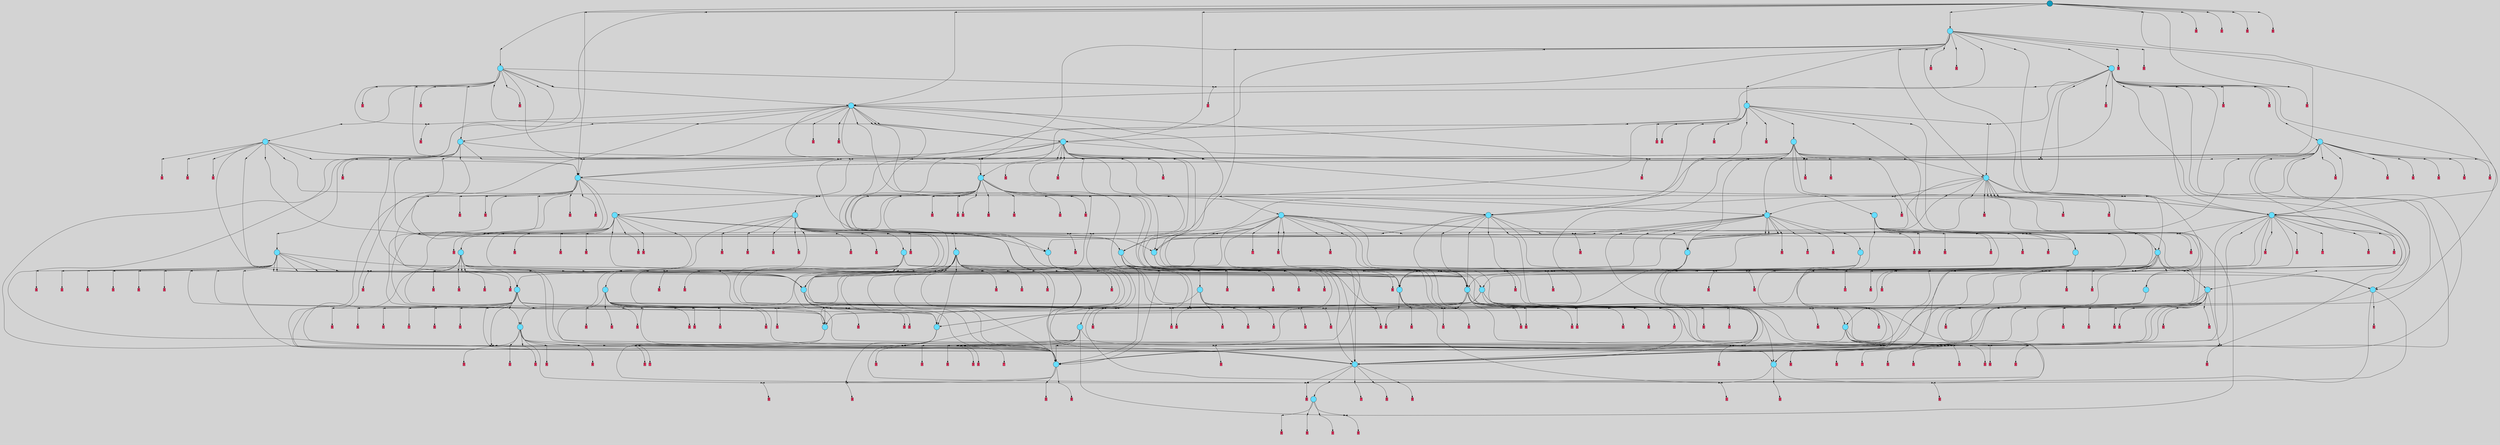 // File exported with GEGELATI v1.3.1
// On the 2024-03-30 06:09:37
// With the File::TPGGraphDotExporter
digraph{
	graph[pad = "0.212, 0.055" bgcolor = lightgray]
	node[shape=circle style = filled label = ""]
		T1 [fillcolor="#66ddff"]
		T2 [fillcolor="#66ddff"]
		T3 [fillcolor="#66ddff"]
		T6 [fillcolor="#66ddff"]
		T14 [fillcolor="#66ddff"]
		T15 [fillcolor="#66ddff"]
		T85 [fillcolor="#66ddff"]
		T118 [fillcolor="#66ddff"]
		T271 [fillcolor="#66ddff"]
		T370 [fillcolor="#66ddff"]
		T420 [fillcolor="#66ddff"]
		T591 [fillcolor="#66ddff"]
		T811 [fillcolor="#66ddff"]
		T1150 [fillcolor="#66ddff"]
		T1196 [fillcolor="#66ddff"]
		T1208 [fillcolor="#66ddff"]
		T1319 [fillcolor="#66ddff"]
		T1358 [fillcolor="#66ddff"]
		T1460 [fillcolor="#66ddff"]
		T1477 [fillcolor="#66ddff"]
		T1627 [fillcolor="#66ddff"]
		T417 [fillcolor="#66ddff"]
		T2133 [fillcolor="#66ddff"]
		T2216 [fillcolor="#66ddff"]
		T2229 [fillcolor="#66ddff"]
		T2356 [fillcolor="#66ddff"]
		T2589 [fillcolor="#66ddff"]
		T2598 [fillcolor="#66ddff"]
		T2895 [fillcolor="#66ddff"]
		T2985 [fillcolor="#66ddff"]
		T3028 [fillcolor="#66ddff"]
		T3038 [fillcolor="#66ddff"]
		T3151 [fillcolor="#66ddff"]
		T3197 [fillcolor="#66ddff"]
		T3669 [fillcolor="#66ddff"]
		T3831 [fillcolor="#66ddff"]
		T4237 [fillcolor="#66ddff"]
		T4453 [fillcolor="#66ddff"]
		T4594 [fillcolor="#66ddff"]
		T4867 [fillcolor="#66ddff"]
		T5274 [fillcolor="#66ddff"]
		T5365 [fillcolor="#66ddff"]
		T5110 [fillcolor="#66ddff"]
		T5513 [fillcolor="#66ddff"]
		T6200 [fillcolor="#66ddff"]
		T6305 [fillcolor="#66ddff"]
		T6838 [fillcolor="#66ddff"]
		T6993 [fillcolor="#66ddff"]
		T7015 [fillcolor="#66ddff"]
		T7107 [fillcolor="#66ddff"]
		T7828 [fillcolor="#1199bb"]
		P232452 [fillcolor="#cccccc" shape=point] //
		I232452 [shape=box style=invis label="4|2&0|4#3|2&#92;n5|2&3|0#2|2&#92;n2|5&4|7#2|4&#92;n3|7&0|1#1|6&#92;n5|7&4|0#1|1&#92;n6|1&0|6#1|3&#92;n"]
		P232452 -> I232452[style=invis]
		A108169 [fillcolor="#ff3366" shape=box margin=0.03 width=0 height=0 label="1"]
		T1 -> P232452 -> A108169
		P232453 [fillcolor="#cccccc" shape=point] //
		I232453 [shape=box style=invis label="8|0&2|5#3|5&#92;n3|1&2|2#1|1&#92;n4|7&2|6#3|2&#92;n3|6&3|2#2|3&#92;n0|3&1|5#2|1&#92;n1|6&2|1#2|0&#92;n5|3&2|5#3|5&#92;n8|7&4|3#3|5&#92;n"]
		P232453 -> I232453[style=invis]
		A108170 [fillcolor="#ff3366" shape=box margin=0.03 width=0 height=0 label="2"]
		T1 -> P232453 -> A108170
		P232454 [fillcolor="#cccccc" shape=point] //
		I232454 [shape=box style=invis label="4|6&3|4#0|0&#92;n1|0&1|6#3|5&#92;n6|6&2|5#4|0&#92;n5|4&0|1#4|4&#92;n8|3&0|5#4|6&#92;n8|3&1|2#0|2&#92;n6|1&3|7#4|6&#92;n"]
		P232454 -> I232454[style=invis]
		A108171 [fillcolor="#ff3366" shape=box margin=0.03 width=0 height=0 label="2"]
		T2 -> P232454 -> A108171
		P232455 [fillcolor="#cccccc" shape=point] //
		I232455 [shape=box style=invis label="2|2&2|5#4|4&#92;n2|0&2|5#2|7&#92;n8|6&0|5#0|7&#92;n1|6&0|0#2|3&#92;n5|2&3|4#0|4&#92;n"]
		P232455 -> I232455[style=invis]
		A108172 [fillcolor="#ff3366" shape=box margin=0.03 width=0 height=0 label="3"]
		T2 -> P232455 -> A108172
		P232456 [fillcolor="#cccccc" shape=point] //
		I232456 [shape=box style=invis label="4|6&2|2#1|3&#92;n4|3&2|7#1|5&#92;n6|7&2|1#4|3&#92;n2|5&2|7#1|2&#92;n7|0&2|0#1|3&#92;n0|3&3|7#1|7&#92;n"]
		P232456 -> I232456[style=invis]
		A108173 [fillcolor="#ff3366" shape=box margin=0.03 width=0 height=0 label="3"]
		T3 -> P232456 -> A108173
		P232457 [fillcolor="#cccccc" shape=point] //
		I232457 [shape=box style=invis label="1|1&4|6#2|0&#92;n6|0&0|3#1|6&#92;n2|3&1|2#4|1&#92;n1|3&3|5#3|0&#92;n7|4&4|1#1|1&#92;n2|4&2|1#2|3&#92;n"]
		P232457 -> I232457[style=invis]
		A108174 [fillcolor="#ff3366" shape=box margin=0.03 width=0 height=0 label="4"]
		T3 -> P232457 -> A108174
		P232458 [fillcolor="#cccccc" shape=point] //
		I232458 [shape=box style=invis label="3|6&1|2#3|5&#92;n3|5&2|5#2|6&#92;n8|6&0|4#2|2&#92;n4|4&0|6#2|3&#92;n"]
		P232458 -> I232458[style=invis]
		A108175 [fillcolor="#ff3366" shape=box margin=0.03 width=0 height=0 label="6"]
		T6 -> P232458 -> A108175
		P232459 [fillcolor="#cccccc" shape=point] //
		I232459 [shape=box style=invis label="1|2&1|7#1|6&#92;n7|1&4|7#2|7&#92;n1|5&1|0#2|7&#92;n6|5&3|1#2|0&#92;n5|0&3|6#4|5&#92;n5|3&3|3#0|2&#92;n1|3&4|2#4|4&#92;n"]
		P232459 -> I232459[style=invis]
		A108176 [fillcolor="#ff3366" shape=box margin=0.03 width=0 height=0 label="7"]
		T6 -> P232459 -> A108176
		P232460 [fillcolor="#cccccc" shape=point] //
		I232460 [shape=box style=invis label="2|2&0|0#0|0&#92;n7|1&1|2#0|6&#92;n4|7&2|5#3|1&#92;n3|4&0|2#0|5&#92;n3|2&0|2#4|6&#92;n3|3&3|7#1|4&#92;n0|5&2|1#0|5&#92;n1|6&4|3#0|4&#92;n"]
		P232460 -> I232460[style=invis]
		A108177 [fillcolor="#ff3366" shape=box margin=0.03 width=0 height=0 label="6"]
		T1 -> P232460 -> A108177
		T2 -> P232456
		T3 -> P232458
		P232461 [fillcolor="#cccccc" shape=point] //
		I232461 [shape=box style=invis label="5|0&2|5#2|7&#92;n7|7&1|7#4|2&#92;n5|5&1|6#1|7&#92;n5|6&0|7#4|2&#92;n8|4&3|0#0|7&#92;n0|3&1|4#3|7&#92;n"]
		P232461 -> I232461[style=invis]
		A108178 [fillcolor="#ff3366" shape=box margin=0.03 width=0 height=0 label="8"]
		T6 -> P232461 -> A108178
		T14 -> P232455
		T14 -> P232456
		P232462 [fillcolor="#cccccc" shape=point] //
		I232462 [shape=box style=invis label="2|2&0|0#0|0&#92;n4|1&1|2#0|6&#92;n4|7&2|5#3|1&#92;n3|4&0|2#0|5&#92;n3|2&0|2#4|6&#92;n1|6&4|3#0|4&#92;n0|5&2|1#0|5&#92;n3|3&3|7#1|4&#92;n"]
		P232462 -> I232462[style=invis]
		A108179 [fillcolor="#ff3366" shape=box margin=0.03 width=0 height=0 label="6"]
		T14 -> P232462 -> A108179
		T15 -> P232452
		P232463 [fillcolor="#cccccc" shape=point] //
		I232463 [shape=box style=invis label="2|2&0|0#0|0&#92;n7|1&1|2#0|6&#92;n1|4&4|0#2|4&#92;n4|7&2|5#3|1&#92;n3|4&0|2#0|5&#92;n3|2&0|2#4|6&#92;n1|6&4|3#0|4&#92;n0|5&2|1#0|5&#92;n3|3&3|7#1|5&#92;n"]
		P232463 -> I232463[style=invis]
		A108180 [fillcolor="#ff3366" shape=box margin=0.03 width=0 height=0 label="6"]
		T15 -> P232463 -> A108180
		P232464 [fillcolor="#cccccc" shape=point] //
		I232464 [shape=box style=invis label="1|2&0|2#0|6&#92;n2|3&3|5#4|2&#92;n4|7&1|1#1|5&#92;n5|1&1|0#2|3&#92;n4|7&4|5#3|7&#92;n7|4&4|3#4|6&#92;n8|6&4|1#1|0&#92;n1|6&1|5#1|1&#92;n"]
		P232464 -> I232464[style=invis]
		A108181 [fillcolor="#ff3366" shape=box margin=0.03 width=0 height=0 label="0"]
		T15 -> P232464 -> A108181
		T15 -> P232455
		P232465 [fillcolor="#cccccc" shape=point] //
		I232465 [shape=box style=invis label="8|0&3|1#2|5&#92;n7|6&2|6#1|3&#92;n0|5&3|0#0|1&#92;n7|4&1|0#4|6&#92;n"]
		P232465 -> I232465[style=invis]
		A108182 [fillcolor="#ff3366" shape=box margin=0.03 width=0 height=0 label="5"]
		T85 -> P232465 -> A108182
		T85 -> P232460
		T85 -> P232458
		P232466 [fillcolor="#cccccc" shape=point] //
		I232466 [shape=box style=invis label="3|5&2|5#2|6&#92;n3|6&1|2#3|5&#92;n8|6&0|4#2|2&#92;n4|4&0|6#2|4&#92;n6|7&4|1#2|2&#92;n"]
		P232466 -> I232466[style=invis]
		A108183 [fillcolor="#ff3366" shape=box margin=0.03 width=0 height=0 label="6"]
		T85 -> P232466 -> A108183
		T118 -> P232465
		P232467 [fillcolor="#cccccc" shape=point] //
		I232467 [shape=box style=invis label="2|2&0|0#0|0&#92;n1|6&4|3#0|4&#92;n3|4&0|2#0|5&#92;n3|2&0|2#4|6&#92;n3|3&3|7#1|4&#92;n0|5&2|1#2|5&#92;n0|6&3|3#3|2&#92;n7|1&1|2#0|6&#92;n"]
		P232467 -> I232467[style=invis]
		A108184 [fillcolor="#ff3366" shape=box margin=0.03 width=0 height=0 label="6"]
		T118 -> P232467 -> A108184
		T118 -> P232456
		T118 -> P232460
		P232468 [fillcolor="#cccccc" shape=point] //
		I232468 [shape=box style=invis label="8|6&1|3#3|3&#92;n3|4&3|1#0|1&#92;n2|0&3|2#1|2&#92;n2|2&2|3#0|1&#92;n8|0&3|1#1|1&#92;n"]
		P232468 -> I232468[style=invis]
		A108185 [fillcolor="#ff3366" shape=box margin=0.03 width=0 height=0 label="5"]
		T271 -> P232468 -> A108185
		P232469 [fillcolor="#cccccc" shape=point] //
		I232469 [shape=box style=invis label="1|4&1|5#3|4&#92;n1|0&4|2#4|7&#92;n2|3&1|3#4|1&#92;n"]
		P232469 -> I232469[style=invis]
		A108186 [fillcolor="#ff3366" shape=box margin=0.03 width=0 height=0 label="0"]
		T271 -> P232469 -> A108186
		T271 -> P232457
		P232470 [fillcolor="#cccccc" shape=point] //
		I232470 [shape=box style=invis label="3|6&1|2#3|5&#92;n8|6&0|4#2|2&#92;n3|5&2|5#2|6&#92;n4|4&0|6#2|4&#92;n"]
		P232470 -> I232470[style=invis]
		A108187 [fillcolor="#ff3366" shape=box margin=0.03 width=0 height=0 label="6"]
		T271 -> P232470 -> A108187
		P232471 [fillcolor="#cccccc" shape=point] //
		I232471 [shape=box style=invis label="4|6&2|2#3|3&#92;n6|7&2|1#4|3&#92;n4|3&2|7#1|5&#92;n2|5&2|7#1|2&#92;n7|0&2|0#1|3&#92;n"]
		P232471 -> I232471[style=invis]
		A108188 [fillcolor="#ff3366" shape=box margin=0.03 width=0 height=0 label="3"]
		T370 -> P232471 -> A108188
		P232472 [fillcolor="#cccccc" shape=point] //
		I232472 [shape=box style=invis label="6|3&4|6#1|4&#92;n5|6&1|5#2|1&#92;n1|7&0|5#3|7&#92;n7|7&1|1#1|3&#92;n4|0&3|1#3|6&#92;n5|6&1|0#2|5&#92;n7|3&2|6#4|7&#92;n1|2&0|2#0|6&#92;n8|6&4|5#0|0&#92;n"]
		P232472 -> I232472[style=invis]
		A108189 [fillcolor="#ff3366" shape=box margin=0.03 width=0 height=0 label="0"]
		T370 -> P232472 -> A108189
		P232473 [fillcolor="#cccccc" shape=point] //
		I232473 [shape=box style=invis label="5|7&2|5#2|7&#92;n7|7&1|7#4|2&#92;n5|5&1|6#1|7&#92;n8|4&3|0#0|7&#92;n5|6&0|7#4|2&#92;n0|3&1|4#3|7&#92;n"]
		P232473 -> I232473[style=invis]
		A108190 [fillcolor="#ff3366" shape=box margin=0.03 width=0 height=0 label="8"]
		T370 -> P232473 -> A108190
		P232474 [fillcolor="#cccccc" shape=point] //
		I232474 [shape=box style=invis label="1|3&2|3#0|4&#92;n4|0&3|0#2|1&#92;n3|4&0|2#0|5&#92;n0|5&3|1#2|5&#92;n2|1&0|0#0|0&#92;n4|5&2|5#0|1&#92;n3|3&3|7#1|4&#92;n"]
		P232474 -> I232474[style=invis]
		A108191 [fillcolor="#ff3366" shape=box margin=0.03 width=0 height=0 label="6"]
		T370 -> P232474 -> A108191
		T420 -> P232458
		P232475 [fillcolor="#cccccc" shape=point] //
		I232475 [shape=box style=invis label="3|4&2|4#0|5&#92;n7|1&3|1#3|7&#92;n8|2&4|6#4|3&#92;n4|1&1|0#3|3&#92;n6|7&3|1#2|5&#92;n5|5&2|5#2|2&#92;n1|7&2|2#0|7&#92;n8|5&1|6#4|1&#92;n"]
		P232475 -> I232475[style=invis]
		A108192 [fillcolor="#ff3366" shape=box margin=0.03 width=0 height=0 label="7"]
		T420 -> P232475 -> A108192
		P232476 [fillcolor="#cccccc" shape=point] //
		I232476 [shape=box style=invis label="8|0&3|1#1|1&#92;n2|2&2|3#0|1&#92;n2|0&3|2#1|2&#92;n8|3&3|2#4|3&#92;n1|4&3|3#1|2&#92;n"]
		P232476 -> I232476[style=invis]
		A108193 [fillcolor="#ff3366" shape=box margin=0.03 width=0 height=0 label="5"]
		T420 -> P232476 -> A108193
		P232477 [fillcolor="#cccccc" shape=point] //
		I232477 [shape=box style=invis label="1|6&1|0#1|5&#92;n6|1&0|6#4|4&#92;n1|6&3|6#4|1&#92;n3|3&0|5#1|0&#92;n0|0&3|3#3|7&#92;n8|2&3|3#2|0&#92;n7|7&4|6#4|2&#92;n"]
		P232477 -> I232477[style=invis]
		A108194 [fillcolor="#ff3366" shape=box margin=0.03 width=0 height=0 label="0"]
		T591 -> P232477 -> A108194
		P232478 [fillcolor="#cccccc" shape=point] //
		I232478 [shape=box style=invis label="3|7&2|4#0|5&#92;n6|6&3|1#4|5&#92;n6|0&3|1#4|4&#92;n3|4&2|0#2|0&#92;n1|7&2|2#0|7&#92;n"]
		P232478 -> I232478[style=invis]
		A108195 [fillcolor="#ff3366" shape=box margin=0.03 width=0 height=0 label="7"]
		T591 -> P232478 -> A108195
		P232479 [fillcolor="#cccccc" shape=point] //
		I232479 [shape=box style=invis label="3|6&1|2#3|5&#92;n8|4&3|6#4|0&#92;n3|5&2|5#2|6&#92;n6|6&0|4#2|2&#92;n4|4&0|6#2|3&#92;n"]
		P232479 -> I232479[style=invis]
		T591 -> P232479 -> T370
		P232480 [fillcolor="#cccccc" shape=point] //
		I232480 [shape=box style=invis label="6|5&3|0#3|3&#92;n2|0&3|2#1|2&#92;n8|6&3|3#3|3&#92;n2|2&2|3#0|5&#92;n3|4&3|1#0|1&#92;n"]
		P232480 -> I232480[style=invis]
		A108196 [fillcolor="#ff3366" shape=box margin=0.03 width=0 height=0 label="5"]
		T591 -> P232480 -> A108196
		T591 -> P232458
		T811 -> P232456
		P232481 [fillcolor="#cccccc" shape=point] //
		I232481 [shape=box style=invis label="1|4&0|4#1|3&#92;n7|6&1|0#1|7&#92;n7|0&0|1#3|5&#92;n"]
		P232481 -> I232481[style=invis]
		A108197 [fillcolor="#ff3366" shape=box margin=0.03 width=0 height=0 label="6"]
		T811 -> P232481 -> A108197
		P232482 [fillcolor="#cccccc" shape=point] //
		I232482 [shape=box style=invis label="6|1&3|0#3|3&#92;n8|0&4|1#1|1&#92;n1|6&0|2#3|3&#92;n8|2&2|2#4|7&#92;n"]
		P232482 -> I232482[style=invis]
		A108198 [fillcolor="#ff3366" shape=box margin=0.03 width=0 height=0 label="5"]
		T811 -> P232482 -> A108198
		P232483 [fillcolor="#cccccc" shape=point] //
		I232483 [shape=box style=invis label="3|2&0|4#2|5&#92;n2|4&4|0#1|2&#92;n3|0&3|7#0|0&#92;n3|2&1|7#1|6&#92;n8|4&2|2#0|6&#92;n2|5&3|0#0|0&#92;n"]
		P232483 -> I232483[style=invis]
		A108199 [fillcolor="#ff3366" shape=box margin=0.03 width=0 height=0 label="6"]
		T811 -> P232483 -> A108199
		P232484 [fillcolor="#cccccc" shape=point] //
		I232484 [shape=box style=invis label="6|6&2|5#4|0&#92;n1|0&1|6#3|5&#92;n5|4&0|1#4|4&#92;n8|3&0|5#4|6&#92;n8|3&1|2#0|2&#92;n6|1&3|6#4|6&#92;n0|6&1|2#4|5&#92;n"]
		P232484 -> I232484[style=invis]
		A108200 [fillcolor="#ff3366" shape=box margin=0.03 width=0 height=0 label="2"]
		T811 -> P232484 -> A108200
		P232485 [fillcolor="#cccccc" shape=point] //
		I232485 [shape=box style=invis label="1|0&3|4#4|0&#92;n3|7&0|1#1|5&#92;n6|2&4|2#4|1&#92;n"]
		P232485 -> I232485[style=invis]
		T811 -> P232485 -> T1
		P232486 [fillcolor="#cccccc" shape=point] //
		I232486 [shape=box style=invis label="6|1&3|7#4|6&#92;n1|0&1|6#1|5&#92;n6|5&2|5#4|0&#92;n8|3&3|5#4|3&#92;n5|4&0|1#4|4&#92;n1|3&1|3#0|3&#92;n7|7&0|2#4|0&#92;n4|6&3|4#0|0&#92;n"]
		P232486 -> I232486[style=invis]
		A108201 [fillcolor="#ff3366" shape=box margin=0.03 width=0 height=0 label="2"]
		T811 -> P232486 -> A108201
		T811 -> P232469
		P232487 [fillcolor="#cccccc" shape=point] //
		I232487 [shape=box style=invis label="1|4&3|4#4|3&#92;n7|0&0|1#3|5&#92;n"]
		P232487 -> I232487[style=invis]
		A108202 [fillcolor="#ff3366" shape=box margin=0.03 width=0 height=0 label="6"]
		T1150 -> P232487 -> A108202
		P232488 [fillcolor="#cccccc" shape=point] //
		I232488 [shape=box style=invis label="5|0&0|7#4|6&#92;n7|4&1|6#4|1&#92;n"]
		P232488 -> I232488[style=invis]
		A108203 [fillcolor="#ff3366" shape=box margin=0.03 width=0 height=0 label="3"]
		T1150 -> P232488 -> A108203
		P232489 [fillcolor="#cccccc" shape=point] //
		I232489 [shape=box style=invis label="4|0&3|2#0|4&#92;n5|1&1|0#0|7&#92;n8|1&0|4#0|6&#92;n4|5&0|2#3|6&#92;n6|4&4|1#0|1&#92;n"]
		P232489 -> I232489[style=invis]
		T1150 -> P232489 -> T271
		P232490 [fillcolor="#cccccc" shape=point] //
		I232490 [shape=box style=invis label="3|2&0|4#2|5&#92;n3|0&3|7#0|0&#92;n2|5&0|0#0|0&#92;n8|4&2|2#0|6&#92;n3|2&1|7#1|6&#92;n"]
		P232490 -> I232490[style=invis]
		A108204 [fillcolor="#ff3366" shape=box margin=0.03 width=0 height=0 label="6"]
		T1150 -> P232490 -> A108204
		P232491 [fillcolor="#cccccc" shape=point] //
		I232491 [shape=box style=invis label="5|0&3|7#4|5&#92;n7|1&4|7#2|7&#92;n1|5&1|0#2|7&#92;n7|3&1|2#1|5&#92;n6|5&3|1#2|0&#92;n1|2&1|7#1|6&#92;n5|3&3|3#0|2&#92;n1|3&4|2#4|4&#92;n"]
		P232491 -> I232491[style=invis]
		A108205 [fillcolor="#ff3366" shape=box margin=0.03 width=0 height=0 label="7"]
		T1150 -> P232491 -> A108205
		P232492 [fillcolor="#cccccc" shape=point] //
		I232492 [shape=box style=invis label="4|0&4|4#4|2&#92;n5|1&3|2#0|4&#92;n6|5&3|6#2|1&#92;n3|1&0|2#4|3&#92;n1|1&0|5#1|6&#92;n"]
		P232492 -> I232492[style=invis]
		A108206 [fillcolor="#ff3366" shape=box margin=0.03 width=0 height=0 label="4"]
		T1150 -> P232492 -> A108206
		P232493 [fillcolor="#cccccc" shape=point] //
		I232493 [shape=box style=invis label="8|3&1|2#0|7&#92;n6|4&2|5#4|4&#92;n6|1&3|7#4|6&#92;n8|3&0|5#4|7&#92;n1|0&1|6#3|5&#92;n6|7&4|2#4|5&#92;n5|0&1|1#1|5&#92;n"]
		P232493 -> I232493[style=invis]
		A108207 [fillcolor="#ff3366" shape=box margin=0.03 width=0 height=0 label="2"]
		T1150 -> P232493 -> A108207
		P232494 [fillcolor="#cccccc" shape=point] //
		I232494 [shape=box style=invis label="8|6&3|3#3|3&#92;n2|0&3|2#1|2&#92;n2|2&2|3#0|1&#92;n6|7&3|0#3|3&#92;n3|4&3|1#3|1&#92;n"]
		P232494 -> I232494[style=invis]
		A108208 [fillcolor="#ff3366" shape=box margin=0.03 width=0 height=0 label="5"]
		T1150 -> P232494 -> A108208
		P232495 [fillcolor="#cccccc" shape=point] //
		I232495 [shape=box style=invis label="2|3&2|3#2|5&#92;n2|4&0|3#0|1&#92;n4|6&4|6#3|7&#92;n6|5&2|5#3|1&#92;n7|0&3|5#1|6&#92;n0|5&3|1#4|1&#92;n"]
		P232495 -> I232495[style=invis]
		A108209 [fillcolor="#ff3366" shape=box margin=0.03 width=0 height=0 label="6"]
		T1150 -> P232495 -> A108209
		P232496 [fillcolor="#cccccc" shape=point] //
		I232496 [shape=box style=invis label="8|3&1|5#4|6&#92;n1|0&1|6#3|5&#92;n5|4&0|1#4|4&#92;n6|6&2|5#4|0&#92;n8|3&1|2#0|2&#92;n6|1&3|6#4|6&#92;n"]
		P232496 -> I232496[style=invis]
		A108210 [fillcolor="#ff3366" shape=box margin=0.03 width=0 height=0 label="2"]
		T1150 -> P232496 -> A108210
		T1150 -> P232465
		P232497 [fillcolor="#cccccc" shape=point] //
		I232497 [shape=box style=invis label="5|0&3|7#4|5&#92;n7|1&4|7#2|7&#92;n1|5&1|0#3|7&#92;n7|3&1|2#1|5&#92;n6|5&3|1#2|0&#92;n5|3&3|3#0|2&#92;n6|6&4|7#2|3&#92;n1|2&1|7#1|6&#92;n1|3&4|2#4|4&#92;n"]
		P232497 -> I232497[style=invis]
		A108211 [fillcolor="#ff3366" shape=box margin=0.03 width=0 height=0 label="7"]
		T1150 -> P232497 -> A108211
		P232498 [fillcolor="#cccccc" shape=point] //
		I232498 [shape=box style=invis label="1|7&4|5#1|3&#92;n6|3&3|0#3|3&#92;n2|0&3|2#1|2&#92;n2|2&2|3#0|1&#92;n3|4&3|1#0|1&#92;n8|6&3|3#2|3&#92;n"]
		P232498 -> I232498[style=invis]
		A108212 [fillcolor="#ff3366" shape=box margin=0.03 width=0 height=0 label="5"]
		T1150 -> P232498 -> A108212
		T1196 -> P232488
		P232499 [fillcolor="#cccccc" shape=point] //
		I232499 [shape=box style=invis label="7|7&4|7#1|3&#92;n8|0&3|1#1|1&#92;n2|0&3|2#1|2&#92;n5|3&4|5#2|7&#92;n6|4&3|1#0|2&#92;n6|3&3|0#3|3&#92;n"]
		P232499 -> I232499[style=invis]
		A108213 [fillcolor="#ff3366" shape=box margin=0.03 width=0 height=0 label="5"]
		T1196 -> P232499 -> A108213
		P232500 [fillcolor="#cccccc" shape=point] //
		I232500 [shape=box style=invis label="3|0&3|7#0|0&#92;n4|3&3|6#2|3&#92;n3|2&0|4#2|5&#92;n2|5&0|0#0|0&#92;n8|2&2|2#0|6&#92;n3|2&1|7#1|6&#92;n"]
		P232500 -> I232500[style=invis]
		T1196 -> P232500 -> T420
		P232501 [fillcolor="#cccccc" shape=point] //
		I232501 [shape=box style=invis label="8|4&3|1#2|6&#92;n8|1&0|5#2|4&#92;n0|0&2|3#4|4&#92;n5|7&2|4#3|5&#92;n7|6&0|1#3|1&#92;n"]
		P232501 -> I232501[style=invis]
		A108214 [fillcolor="#ff3366" shape=box margin=0.03 width=0 height=0 label="6"]
		T1196 -> P232501 -> A108214
		T1196 -> P232456
		P232502 [fillcolor="#cccccc" shape=point] //
		I232502 [shape=box style=invis label="1|7&3|1#1|3&#92;n0|4&0|5#2|0&#92;n7|1&0|5#2|4&#92;n7|2&0|1#3|1&#92;n2|2&2|6#3|6&#92;n8|5&3|1#2|6&#92;n"]
		P232502 -> I232502[style=invis]
		A108215 [fillcolor="#ff3366" shape=box margin=0.03 width=0 height=0 label="6"]
		T1196 -> P232502 -> A108215
		P232503 [fillcolor="#cccccc" shape=point] //
		I232503 [shape=box style=invis label="6|1&0|6#4|4&#92;n1|6&3|6#4|1&#92;n7|7&4|6#3|2&#92;n0|0&3|3#3|7&#92;n8|2&3|3#2|0&#92;n3|3&0|5#1|0&#92;n"]
		P232503 -> I232503[style=invis]
		A108216 [fillcolor="#ff3366" shape=box margin=0.03 width=0 height=0 label="0"]
		T1196 -> P232503 -> A108216
		P232504 [fillcolor="#cccccc" shape=point] //
		I232504 [shape=box style=invis label="4|1&3|7#2|7&#92;n3|5&2|5#2|5&#92;n8|0&0|4#2|2&#92;n5|2&4|0#1|5&#92;n3|6&1|2#3|5&#92;n4|4&0|6#2|3&#92;n"]
		P232504 -> I232504[style=invis]
		T1196 -> P232504 -> T271
		P232505 [fillcolor="#cccccc" shape=point] //
		I232505 [shape=box style=invis label="6|1&3|0#3|3&#92;n5|3&4|5#2|4&#92;n8|7&4|6#2|3&#92;n1|2&0|5#3|3&#92;n2|0&3|2#1|2&#92;n3|4&3|1#0|2&#92;n8|0&3|1#1|1&#92;n"]
		P232505 -> I232505[style=invis]
		A108217 [fillcolor="#ff3366" shape=box margin=0.03 width=0 height=0 label="5"]
		T1196 -> P232505 -> A108217
		P232506 [fillcolor="#cccccc" shape=point] //
		I232506 [shape=box style=invis label="1|0&3|3#2|0&#92;n5|2&3|3#1|2&#92;n"]
		P232506 -> I232506[style=invis]
		A108218 [fillcolor="#ff3366" shape=box margin=0.03 width=0 height=0 label="4"]
		T1196 -> P232506 -> A108218
		P232507 [fillcolor="#cccccc" shape=point] //
		I232507 [shape=box style=invis label="6|3&3|0#3|3&#92;n2|0&3|2#1|2&#92;n2|2&2|3#0|1&#92;n8|6&3|3#2|3&#92;n3|4&3|1#0|1&#92;n"]
		P232507 -> I232507[style=invis]
		A108219 [fillcolor="#ff3366" shape=box margin=0.03 width=0 height=0 label="5"]
		T1196 -> P232507 -> A108219
		T1196 -> P232465
		P232508 [fillcolor="#cccccc" shape=point] //
		I232508 [shape=box style=invis label="6|3&3|0#3|3&#92;n2|0&3|2#1|2&#92;n0|4&3|1#0|1&#92;n8|6&3|3#3|3&#92;n8|0&3|1#1|1&#92;n2|2&2|3#0|1&#92;n4|0&2|1#0|7&#92;n"]
		P232508 -> I232508[style=invis]
		A108220 [fillcolor="#ff3366" shape=box margin=0.03 width=0 height=0 label="5"]
		T1208 -> P232508 -> A108220
		P232509 [fillcolor="#cccccc" shape=point] //
		I232509 [shape=box style=invis label="5|3&0|5#3|6&#92;n6|5&2|5#4|0&#92;n3|3&3|6#2|5&#92;n3|5&2|0#3|1&#92;n5|4&0|4#2|6&#92;n1|0&1|4#3|5&#92;n5|5&1|3#4|7&#92;n"]
		P232509 -> I232509[style=invis]
		A108221 [fillcolor="#ff3366" shape=box margin=0.03 width=0 height=0 label="2"]
		T1208 -> P232509 -> A108221
		P232510 [fillcolor="#cccccc" shape=point] //
		I232510 [shape=box style=invis label="3|2&1|7#1|7&#92;n3|0&3|7#0|0&#92;n2|5&0|0#0|0&#92;n3|2&0|4#2|5&#92;n"]
		P232510 -> I232510[style=invis]
		A108222 [fillcolor="#ff3366" shape=box margin=0.03 width=0 height=0 label="6"]
		T1208 -> P232510 -> A108222
		P232511 [fillcolor="#cccccc" shape=point] //
		I232511 [shape=box style=invis label="3|2&0|4#2|5&#92;n2|5&0|0#0|0&#92;n3|0&3|7#0|0&#92;n3|2&1|7#1|7&#92;n"]
		P232511 -> I232511[style=invis]
		A108223 [fillcolor="#ff3366" shape=box margin=0.03 width=0 height=0 label="6"]
		T1208 -> P232511 -> A108223
		T1208 -> P232465
		P232512 [fillcolor="#cccccc" shape=point] //
		I232512 [shape=box style=invis label="8|1&0|4#0|6&#92;n4|0&2|2#0|7&#92;n2|6&2|1#0|1&#92;n4|2&3|6#3|5&#92;n0|7&4|7#2|4&#92;n3|7&4|1#0|1&#92;n4|4&0|6#2|4&#92;n"]
		P232512 -> I232512[style=invis]
		T1319 -> P232512 -> T271
		P232513 [fillcolor="#cccccc" shape=point] //
		I232513 [shape=box style=invis label="0|6&1|2#4|5&#92;n1|0&2|6#3|5&#92;n6|6&2|5#4|0&#92;n8|3&1|7#0|2&#92;n2|4&0|1#3|4&#92;n"]
		P232513 -> I232513[style=invis]
		A108224 [fillcolor="#ff3366" shape=box margin=0.03 width=0 height=0 label="2"]
		T1319 -> P232513 -> A108224
		T1319 -> P232491
		T1319 -> P232492
		P232514 [fillcolor="#cccccc" shape=point] //
		I232514 [shape=box style=invis label="4|4&0|6#1|6&#92;n4|6&3|4#0|0&#92;n6|1&3|7#4|6&#92;n6|6&2|5#4|0&#92;n5|4&0|1#4|4&#92;n8|3&2|5#4|6&#92;n1|0&1|6#3|5&#92;n"]
		P232514 -> I232514[style=invis]
		T1319 -> P232514 -> T1208
		P232515 [fillcolor="#cccccc" shape=point] //
		I232515 [shape=box style=invis label="4|6&3|4#0|0&#92;n3|5&1|3#4|6&#92;n3|6&1|6#1|0&#92;n1|3&4|5#4|6&#92;n6|0&2|2#4|7&#92;n"]
		P232515 -> I232515[style=invis]
		A108225 [fillcolor="#ff3366" shape=box margin=0.03 width=0 height=0 label="2"]
		T1319 -> P232515 -> A108225
		P232516 [fillcolor="#cccccc" shape=point] //
		I232516 [shape=box style=invis label="3|0&2|2#4|7&#92;n"]
		P232516 -> I232516[style=invis]
		A108226 [fillcolor="#ff3366" shape=box margin=0.03 width=0 height=0 label="3"]
		T1319 -> P232516 -> A108226
		P232517 [fillcolor="#cccccc" shape=point] //
		I232517 [shape=box style=invis label="0|7&0|3#2|2&#92;n0|1&3|7#1|6&#92;n0|2&0|3#3|4&#92;n5|3&0|7#1|4&#92;n1|1&0|2#3|5&#92;n6|3&1|6#2|0&#92;n3|0&1|6#3|7&#92;n"]
		P232517 -> I232517[style=invis]
		A108227 [fillcolor="#ff3366" shape=box margin=0.03 width=0 height=0 label="6"]
		T1319 -> P232517 -> A108227
		P232518 [fillcolor="#cccccc" shape=point] //
		I232518 [shape=box style=invis label="6|1&3|0#3|3&#92;n8|0&3|1#1|1&#92;n1|2&0|2#3|3&#92;n2|0&3|2#1|2&#92;n5|3&4|5#3|4&#92;n3|4&3|1#0|2&#92;n"]
		P232518 -> I232518[style=invis]
		A108228 [fillcolor="#ff3366" shape=box margin=0.03 width=0 height=0 label="5"]
		T1319 -> P232518 -> A108228
		P232519 [fillcolor="#cccccc" shape=point] //
		I232519 [shape=box style=invis label="3|2&0|4#2|5&#92;n3|5&1|7#1|6&#92;n2|5&0|0#0|0&#92;n8|4&2|2#0|6&#92;n7|5&3|1#2|0&#92;n3|0&3|7#0|0&#92;n"]
		P232519 -> I232519[style=invis]
		A108229 [fillcolor="#ff3366" shape=box margin=0.03 width=0 height=0 label="6"]
		T1319 -> P232519 -> A108229
		T1319 -> P232459
		T1358 -> P232489
		P232520 [fillcolor="#cccccc" shape=point] //
		I232520 [shape=box style=invis label="3|0&3|7#0|0&#92;n3|2&0|4#2|5&#92;n2|5&0|0#0|0&#92;n2|3&1|1#2|5&#92;n3|2&1|7#1|6&#92;n8|4&2|6#0|2&#92;n"]
		P232520 -> I232520[style=invis]
		A108230 [fillcolor="#ff3366" shape=box margin=0.03 width=0 height=0 label="6"]
		T1358 -> P232520 -> A108230
		P232521 [fillcolor="#cccccc" shape=point] //
		I232521 [shape=box style=invis label="6|5&3|6#2|1&#92;n4|0&4|4#4|2&#92;n5|1&3|2#0|4&#92;n2|0&1|3#4|6&#92;n3|1&2|2#4|3&#92;n"]
		P232521 -> I232521[style=invis]
		A108231 [fillcolor="#ff3366" shape=box margin=0.03 width=0 height=0 label="4"]
		T1358 -> P232521 -> A108231
		P232522 [fillcolor="#cccccc" shape=point] //
		I232522 [shape=box style=invis label="3|3&3|7#1|5&#92;n0|0&2|0#4|4&#92;n7|2&0|1#3|1&#92;n1|1&0|5#2|4&#92;n5|7&2|4#3|5&#92;n6|7&1|7#1|7&#92;n"]
		P232522 -> I232522[style=invis]
		A108232 [fillcolor="#ff3366" shape=box margin=0.03 width=0 height=0 label="6"]
		T1358 -> P232522 -> A108232
		T1358 -> P232454
		T1358 -> P232494
		P232523 [fillcolor="#cccccc" shape=point] //
		I232523 [shape=box style=invis label="6|6&3|5#4|0&#92;n8|3&1|7#0|2&#92;n5|4&0|1#4|4&#92;n1|0&2|6#3|5&#92;n0|6&1|2#4|5&#92;n"]
		P232523 -> I232523[style=invis]
		A108233 [fillcolor="#ff3366" shape=box margin=0.03 width=0 height=0 label="2"]
		T1358 -> P232523 -> A108233
		P232524 [fillcolor="#cccccc" shape=point] //
		I232524 [shape=box style=invis label="3|4&0|2#0|5&#92;n3|5&4|2#2|6&#92;n0|2&1|3#0|5&#92;n0|2&2|0#0|5&#92;n7|1&0|6#0|6&#92;n6|2&0|0#0|0&#92;n3|4&0|2#4|6&#92;n8|3&4|6#4|1&#92;n8|0&0|4#2|4&#92;n3|1&3|7#1|4&#92;n"]
		P232524 -> I232524[style=invis]
		A108234 [fillcolor="#ff3366" shape=box margin=0.03 width=0 height=0 label="6"]
		T1358 -> P232524 -> A108234
		P232525 [fillcolor="#cccccc" shape=point] //
		I232525 [shape=box style=invis label="4|3&0|7#1|6&#92;n8|7&2|1#4|1&#92;n3|0&1|7#3|6&#92;n0|2&3|7#1|7&#92;n"]
		P232525 -> I232525[style=invis]
		A108235 [fillcolor="#ff3366" shape=box margin=0.03 width=0 height=0 label="3"]
		T1358 -> P232525 -> A108235
		P232526 [fillcolor="#cccccc" shape=point] //
		I232526 [shape=box style=invis label="3|5&2|5#0|6&#92;n8|0&0|4#2|2&#92;n4|1&3|7#2|7&#92;n3|6&1|2#3|5&#92;n"]
		P232526 -> I232526[style=invis]
		T1358 -> P232526 -> T271
		P232527 [fillcolor="#cccccc" shape=point] //
		I232527 [shape=box style=invis label="7|1&4|7#2|7&#92;n1|5&1|0#2|7&#92;n5|0&3|6#4|5&#92;n6|5&3|1#2|0&#92;n2|6&2|7#0|0&#92;n1|3&4|2#4|4&#92;n5|5&3|7#2|1&#92;n5|3&0|3#1|2&#92;n"]
		P232527 -> I232527[style=invis]
		A108236 [fillcolor="#ff3366" shape=box margin=0.03 width=0 height=0 label="7"]
		T1358 -> P232527 -> A108236
		P232528 [fillcolor="#cccccc" shape=point] //
		I232528 [shape=box style=invis label="1|6&1|0#1|5&#92;n6|1&0|6#4|4&#92;n0|0&3|3#3|7&#92;n3|3&0|5#1|0&#92;n1|6&3|6#4|1&#92;n8|6&3|3#2|0&#92;n7|7&4|6#4|2&#92;n"]
		P232528 -> I232528[style=invis]
		A108237 [fillcolor="#ff3366" shape=box margin=0.03 width=0 height=0 label="0"]
		T1358 -> P232528 -> A108237
		P232529 [fillcolor="#cccccc" shape=point] //
		I232529 [shape=box style=invis label="3|1&3|7#4|6&#92;n1|0&1|6#3|5&#92;n6|6&2|5#4|0&#92;n5|4&0|1#4|4&#92;n8|3&0|5#4|6&#92;n8|3&1|2#0|2&#92;n4|6&3|4#0|0&#92;n"]
		P232529 -> I232529[style=invis]
		A108238 [fillcolor="#ff3366" shape=box margin=0.03 width=0 height=0 label="2"]
		T1358 -> P232529 -> A108238
		T1460 -> P232489
		T1460 -> P232520
		T1460 -> P232521
		P232530 [fillcolor="#cccccc" shape=point] //
		I232530 [shape=box style=invis label="3|3&3|7#1|5&#92;n0|0&2|0#4|0&#92;n5|7&2|4#3|5&#92;n1|1&0|5#2|4&#92;n7|2&0|1#3|1&#92;n6|7&1|7#1|7&#92;n"]
		P232530 -> I232530[style=invis]
		A108239 [fillcolor="#ff3366" shape=box margin=0.03 width=0 height=0 label="6"]
		T1460 -> P232530 -> A108239
		T1460 -> P232494
		T1460 -> P232523
		P232531 [fillcolor="#cccccc" shape=point] //
		I232531 [shape=box style=invis label="2|0&2|5#3|0&#92;n8|2&2|1#1|7&#92;n3|7&1|6#3|0&#92;n"]
		P232531 -> I232531[style=invis]
		T1460 -> P232531 -> T3
		T1460 -> P232524
		P232532 [fillcolor="#cccccc" shape=point] //
		I232532 [shape=box style=invis label="4|6&2|2#1|3&#92;n4|3&0|7#1|5&#92;n0|3&3|7#1|7&#92;n6|7&2|1#4|3&#92;n7|1&2|0#1|3&#92;n"]
		P232532 -> I232532[style=invis]
		A108240 [fillcolor="#ff3366" shape=box margin=0.03 width=0 height=0 label="3"]
		T1460 -> P232532 -> A108240
		P232533 [fillcolor="#cccccc" shape=point] //
		I232533 [shape=box style=invis label="8|6&2|4#2|1&#92;n3|0&3|7#0|4&#92;n3|4&2|3#4|4&#92;n0|5&2|1#4|5&#92;n4|7&1|6#2|1&#92;n6|6&3|3#1|6&#92;n8|7&2|2#1|0&#92;n1|5&0|2#4|7&#92;n6|4&1|3#3|1&#92;n8|6&1|0#0|2&#92;n"]
		P232533 -> I232533[style=invis]
		A108241 [fillcolor="#ff3366" shape=box margin=0.03 width=0 height=0 label="6"]
		T1460 -> P232533 -> A108241
		P232534 [fillcolor="#cccccc" shape=point] //
		I232534 [shape=box style=invis label="6|3&3|7#0|0&#92;n8|0&0|4#2|5&#92;n4|1&3|7#2|7&#92;n3|5&2|5#0|6&#92;n3|6&1|2#3|5&#92;n"]
		P232534 -> I232534[style=invis]
		T1460 -> P232534 -> T271
		P232535 [fillcolor="#cccccc" shape=point] //
		I232535 [shape=box style=invis label="6|5&3|1#2|0&#92;n1|5&1|0#2|7&#92;n2|6&2|7#0|0&#92;n1|2&1|7#1|6&#92;n5|0&3|6#4|5&#92;n1|3&4|2#4|2&#92;n5|3&0|3#0|2&#92;n"]
		P232535 -> I232535[style=invis]
		A108242 [fillcolor="#ff3366" shape=box margin=0.03 width=0 height=0 label="7"]
		T1460 -> P232535 -> A108242
		P232536 [fillcolor="#cccccc" shape=point] //
		I232536 [shape=box style=invis label="6|5&3|1#2|0&#92;n7|1&4|7#3|7&#92;n1|5&1|0#2|7&#92;n7|3&1|2#1|5&#92;n5|0&3|7#4|5&#92;n1|2&1|7#1|6&#92;n5|3&3|3#0|2&#92;n"]
		P232536 -> I232536[style=invis]
		A108243 [fillcolor="#ff3366" shape=box margin=0.03 width=0 height=0 label="7"]
		T1460 -> P232536 -> A108243
		P232537 [fillcolor="#cccccc" shape=point] //
		I232537 [shape=box style=invis label="7|0&2|5#3|1&#92;n2|6&0|0#2|2&#92;n"]
		P232537 -> I232537[style=invis]
		A108244 [fillcolor="#ff3366" shape=box margin=0.03 width=0 height=0 label="4"]
		T1460 -> P232537 -> A108244
		P232538 [fillcolor="#cccccc" shape=point] //
		I232538 [shape=box style=invis label="7|6&2|1#0|0&#92;n8|1&4|1#1|0&#92;n1|6&1|5#1|1&#92;n7|6&1|5#4|5&#92;n8|3&3|5#4|6&#92;n5|4&4|2#4|6&#92;n0|0&4|2#4|3&#92;n5|1&1|6#2|4&#92;n"]
		P232538 -> I232538[style=invis]
		A108245 [fillcolor="#ff3366" shape=box margin=0.03 width=0 height=0 label="0"]
		T1460 -> P232538 -> A108245
		P232539 [fillcolor="#cccccc" shape=point] //
		I232539 [shape=box style=invis label="4|1&3|7#2|7&#92;n8|0&0|4#2|2&#92;n3|5&2|5#2|6&#92;n3|6&1|2#3|5&#92;n4|4&0|6#2|3&#92;n"]
		P232539 -> I232539[style=invis]
		T1477 -> P232539 -> T271
		P232540 [fillcolor="#cccccc" shape=point] //
		I232540 [shape=box style=invis label="8|6&1|4#4|6&#92;n7|5&2|6#1|3&#92;n6|0&4|1#1|7&#92;n"]
		P232540 -> I232540[style=invis]
		A108246 [fillcolor="#ff3366" shape=box margin=0.03 width=0 height=0 label="5"]
		T1477 -> P232540 -> A108246
		P232541 [fillcolor="#cccccc" shape=point] //
		I232541 [shape=box style=invis label="6|6&2|5#4|0&#92;n1|0&2|6#3|5&#92;n8|3&1|2#0|2&#92;n8|3&0|5#4|6&#92;n5|4&0|1#4|4&#92;n6|1&3|6#4|6&#92;n0|6&1|2#4|5&#92;n"]
		P232541 -> I232541[style=invis]
		A108247 [fillcolor="#ff3366" shape=box margin=0.03 width=0 height=0 label="2"]
		T1477 -> P232541 -> A108247
		P232542 [fillcolor="#cccccc" shape=point] //
		I232542 [shape=box style=invis label="1|1&4|2#4|4&#92;n5|2&3|3#3|1&#92;n7|1&4|7#2|7&#92;n3|5&3|1#2|0&#92;n5|3&3|3#0|2&#92;n1|2&1|7#1|6&#92;n5|0&3|7#4|5&#92;n"]
		P232542 -> I232542[style=invis]
		A108248 [fillcolor="#ff3366" shape=box margin=0.03 width=0 height=0 label="7"]
		T1477 -> P232542 -> A108248
		P232543 [fillcolor="#cccccc" shape=point] //
		I232543 [shape=box style=invis label="3|2&0|4#2|5&#92;n8|4&2|2#0|6&#92;n2|5&0|0#0|0&#92;n3|0&3|7#0|0&#92;n3|2&1|7#2|6&#92;n"]
		P232543 -> I232543[style=invis]
		T1477 -> P232543 -> T591
		P232544 [fillcolor="#cccccc" shape=point] //
		I232544 [shape=box style=invis label="6|7&2|4#4|3&#92;n6|6&4|2#0|0&#92;n4|6&2|5#1|3&#92;n1|6&0|4#2|6&#92;n7|0&2|0#1|3&#92;n"]
		P232544 -> I232544[style=invis]
		A108249 [fillcolor="#ff3366" shape=box margin=0.03 width=0 height=0 label="3"]
		T1477 -> P232544 -> A108249
		T1477 -> P232472
		T1477 -> P232518
		P232545 [fillcolor="#cccccc" shape=point] //
		I232545 [shape=box style=invis label="2|3&1|3#4|1&#92;n1|3&4|2#4|7&#92;n"]
		P232545 -> I232545[style=invis]
		A108250 [fillcolor="#ff3366" shape=box margin=0.03 width=0 height=0 label="0"]
		T1477 -> P232545 -> A108250
		T1627 -> P232520
		T1627 -> P232521
		T1627 -> P232522
		P232546 [fillcolor="#cccccc" shape=point] //
		I232546 [shape=box style=invis label="1|2&1|7#1|6&#92;n7|1&4|7#2|7&#92;n1|5&1|0#2|7&#92;n2|6&2|7#0|0&#92;n6|5&3|1#2|0&#92;n5|0&3|6#4|5&#92;n1|3&4|2#4|4&#92;n5|3&0|3#0|2&#92;n"]
		P232546 -> I232546[style=invis]
		A108251 [fillcolor="#ff3366" shape=box margin=0.03 width=0 height=0 label="7"]
		T1627 -> P232546 -> A108251
		P232547 [fillcolor="#cccccc" shape=point] //
		I232547 [shape=box style=invis label="7|0&1|7#1|2&#92;n0|2&4|5#4|1&#92;n8|6&1|7#1|5&#92;n5|2&1|2#4|7&#92;n"]
		P232547 -> I232547[style=invis]
		A108252 [fillcolor="#ff3366" shape=box margin=0.03 width=0 height=0 label="6"]
		T1627 -> P232547 -> A108252
		T1627 -> P232489
		T1627 -> P232519
		P232548 [fillcolor="#cccccc" shape=point] //
		I232548 [shape=box style=invis label="3|0&3|7#0|0&#92;n4|3&3|6#2|0&#92;n5|2&1|1#0|2&#92;n2|5&0|0#0|0&#92;n8|2&2|2#0|6&#92;n3|2&1|7#1|6&#92;n3|2&0|4#2|5&#92;n"]
		P232548 -> I232548[style=invis]
		T1627 -> P232548 -> T420
		T1627 -> P232465
		P232549 [fillcolor="#cccccc" shape=point] //
		I232549 [shape=box style=invis label="3|2&1|7#1|4&#92;n2|5&0|0#0|0&#92;n8|4&2|2#0|6&#92;n3|2&0|4#2|5&#92;n"]
		P232549 -> I232549[style=invis]
		A108253 [fillcolor="#ff3366" shape=box margin=0.03 width=0 height=0 label="6"]
		T1627 -> P232549 -> A108253
		P232550 [fillcolor="#cccccc" shape=point] //
		I232550 [shape=box style=invis label="7|5&2|5#3|3&#92;n8|0&3|1#0|7&#92;n8|7&2|2#1|0&#92;n0|5&2|1#4|5&#92;n3|4&2|3#4|4&#92;n4|7&1|6#2|1&#92;n3|0&3|7#0|4&#92;n8|6&1|0#0|4&#92;n1|5&0|2#4|7&#92;n8|6&2|7#2|1&#92;n"]
		P232550 -> I232550[style=invis]
		A108254 [fillcolor="#ff3366" shape=box margin=0.03 width=0 height=0 label="6"]
		T417 -> P232550 -> A108254
		P232551 [fillcolor="#cccccc" shape=point] //
		I232551 [shape=box style=invis label="3|3&0|4#0|1&#92;n7|5&0|5#2|1&#92;n8|0&4|5#4|7&#92;n"]
		P232551 -> I232551[style=invis]
		A108255 [fillcolor="#ff3366" shape=box margin=0.03 width=0 height=0 label="4"]
		T417 -> P232551 -> A108255
		P232552 [fillcolor="#cccccc" shape=point] //
		I232552 [shape=box style=invis label="7|0&1|4#1|3&#92;n1|1&1|3#4|2&#92;n7|5&4|1#1|2&#92;n6|0&3|3#3|4&#92;n"]
		P232552 -> I232552[style=invis]
		T417 -> P232552 -> T811
		P232553 [fillcolor="#cccccc" shape=point] //
		I232553 [shape=box style=invis label="2|5&0|0#0|0&#92;n7|0&3|7#0|0&#92;n3|2&0|4#2|5&#92;n5|1&2|4#0|6&#92;n2|0&1|1#1|5&#92;n0|0&4|2#2|7&#92;n"]
		P232553 -> I232553[style=invis]
		T417 -> P232553 -> T1477
		P232554 [fillcolor="#cccccc" shape=point] //
		I232554 [shape=box style=invis label="2|5&3|0#3|5&#92;n3|3&2|1#1|2&#92;n4|4&2|5#2|2&#92;n3|6&1|6#4|6&#92;n5|3&1|2#2|7&#92;n4|0&0|7#0|6&#92;n"]
		P232554 -> I232554[style=invis]
		A108256 [fillcolor="#ff3366" shape=box margin=0.03 width=0 height=0 label="0"]
		T417 -> P232554 -> A108256
		T417 -> P232543
		P232555 [fillcolor="#cccccc" shape=point] //
		I232555 [shape=box style=invis label="1|2&1|7#1|6&#92;n7|1&4|7#2|7&#92;n0|2&3|1#0|1&#92;n6|5&3|1#2|4&#92;n5|0&3|6#4|5&#92;n5|3&3|3#0|2&#92;n1|3&4|2#4|4&#92;n1|5&1|0#2|7&#92;n"]
		P232555 -> I232555[style=invis]
		A108257 [fillcolor="#ff3366" shape=box margin=0.03 width=0 height=0 label="7"]
		T417 -> P232555 -> A108257
		P232556 [fillcolor="#cccccc" shape=point] //
		I232556 [shape=box style=invis label="7|0&0|1#3|5&#92;n1|2&3|2#4|1&#92;n7|6&1|0#1|7&#92;n2|1&1|1#2|0&#92;n"]
		P232556 -> I232556[style=invis]
		A108258 [fillcolor="#ff3366" shape=box margin=0.03 width=0 height=0 label="6"]
		T417 -> P232556 -> A108258
		P232557 [fillcolor="#cccccc" shape=point] //
		I232557 [shape=box style=invis label="5|0&4|6#0|4&#92;n7|3&2|2#1|3&#92;n"]
		P232557 -> I232557[style=invis]
		T417 -> P232557 -> T3
		P232558 [fillcolor="#cccccc" shape=point] //
		I232558 [shape=box style=invis label="5|1&1|0#1|3&#92;n1|2&0|2#0|6&#92;n1|2&3|7#1|6&#92;n3|5&0|0#1|2&#92;n2|3&3|5#4|2&#92;n4|0&1|1#1|5&#92;n1|5&4|2#3|7&#92;n7|4&4|3#4|6&#92;n1|6&4|1#1|5&#92;n"]
		P232558 -> I232558[style=invis]
		A108259 [fillcolor="#ff3366" shape=box margin=0.03 width=0 height=0 label="0"]
		T417 -> P232558 -> A108259
		P232559 [fillcolor="#cccccc" shape=point] //
		I232559 [shape=box style=invis label="1|1&4|0#1|2&#92;n8|2&3|3#2|0&#92;n1|6&3|6#4|1&#92;n3|3&0|5#1|0&#92;n7|7&4|2#4|2&#92;n6|1&0|6#4|4&#92;n0|0&3|3#3|7&#92;n"]
		P232559 -> I232559[style=invis]
		A108260 [fillcolor="#ff3366" shape=box margin=0.03 width=0 height=0 label="0"]
		T417 -> P232559 -> A108260
		P232560 [fillcolor="#cccccc" shape=point] //
		I232560 [shape=box style=invis label="1|2&3|7#1|0&#92;n1|4&4|0#2|5&#92;n7|6&2|1#3|2&#92;n7|2&4|0#2|5&#92;n4|0&0|4#4|2&#92;n3|6&1|1#3|5&#92;n"]
		P232560 -> I232560[style=invis]
		T417 -> P232560 -> T271
		P232561 [fillcolor="#cccccc" shape=point] //
		I232561 [shape=box style=invis label="3|6&3|1#3|1&#92;n1|6&3|3#3|3&#92;n6|7&3|0#3|3&#92;n2|0&3|1#1|2&#92;n0|5&3|4#4|3&#92;n"]
		P232561 -> I232561[style=invis]
		A108261 [fillcolor="#ff3366" shape=box margin=0.03 width=0 height=0 label="5"]
		T2133 -> P232561 -> A108261
		P232562 [fillcolor="#cccccc" shape=point] //
		I232562 [shape=box style=invis label="7|0&4|6#0|4&#92;n"]
		P232562 -> I232562[style=invis]
		T2133 -> P232562 -> T3
		T2133 -> P232547
		T2133 -> P232519
		P232563 [fillcolor="#cccccc" shape=point] //
		I232563 [shape=box style=invis label="3|0&3|7#0|0&#92;n4|3&3|6#1|3&#92;n2|5&0|0#0|0&#92;n3|2&1|7#1|6&#92;n8|2&2|2#0|6&#92;n"]
		P232563 -> I232563[style=invis]
		T2133 -> P232563 -> T417
		P232564 [fillcolor="#cccccc" shape=point] //
		I232564 [shape=box style=invis label="5|2&2|1#3|7&#92;n7|2&2|5#2|4&#92;n5|4&4|1#2|0&#92;n3|0&3|1#3|1&#92;n8|7&1|6#4|4&#92;n2|1&3|7#4|5&#92;n"]
		P232564 -> I232564[style=invis]
		A108262 [fillcolor="#ff3366" shape=box margin=0.03 width=0 height=0 label="0"]
		T2133 -> P232564 -> A108262
		P232565 [fillcolor="#cccccc" shape=point] //
		I232565 [shape=box style=invis label="8|5&3|6#2|1&#92;n4|0&4|4#4|2&#92;n3|6&2|5#0|6&#92;n5|1&3|2#0|4&#92;n2|0&1|3#4|6&#92;n3|1&2|2#3|3&#92;n"]
		P232565 -> I232565[style=invis]
		A108263 [fillcolor="#ff3366" shape=box margin=0.03 width=0 height=0 label="4"]
		T2133 -> P232565 -> A108263
		P232566 [fillcolor="#cccccc" shape=point] //
		I232566 [shape=box style=invis label="8|4&0|3#3|0&#92;n2|0&4|6#0|4&#92;n0|4&4|7#0|5&#92;n4|7&1|2#3|5&#92;n"]
		P232566 -> I232566[style=invis]
		T2133 -> P232566 -> T1150
		T2216 -> P232489
		P232567 [fillcolor="#cccccc" shape=point] //
		I232567 [shape=box style=invis label="6|5&3|3#2|0&#92;n2|0&1|3#0|6&#92;n4|0&4|4#4|3&#92;n3|1&2|2#4|7&#92;n6|5&3|6#2|1&#92;n0|2&2|1#2|1&#92;n5|1&3|2#0|4&#92;n"]
		P232567 -> I232567[style=invis]
		T2216 -> P232567 -> T2133
		P232568 [fillcolor="#cccccc" shape=point] //
		I232568 [shape=box style=invis label="4|1&3|4#0|0&#92;n1|0&1|6#3|5&#92;n6|6&2|5#4|0&#92;n8|3&0|5#4|6&#92;n6|1&3|7#4|6&#92;n8|3&1|2#4|2&#92;n2|3&1|3#2|3&#92;n5|4&0|1#4|4&#92;n"]
		P232568 -> I232568[style=invis]
		A108264 [fillcolor="#ff3366" shape=box margin=0.03 width=0 height=0 label="2"]
		T2216 -> P232568 -> A108264
		P232569 [fillcolor="#cccccc" shape=point] //
		I232569 [shape=box style=invis label="8|4&2|6#1|0&#92;n6|6&3|5#4|0&#92;n8|3&1|7#0|2&#92;n5|4&0|1#4|4&#92;n1|0&2|6#3|5&#92;n0|6&1|2#4|5&#92;n"]
		P232569 -> I232569[style=invis]
		A108265 [fillcolor="#ff3366" shape=box margin=0.03 width=0 height=0 label="2"]
		T2216 -> P232569 -> A108265
		P232570 [fillcolor="#cccccc" shape=point] //
		I232570 [shape=box style=invis label="3|4&0|2#0|5&#92;n3|5&4|3#2|6&#92;n3|4&0|2#4|6&#92;n8|0&0|4#2|4&#92;n6|2&0|0#0|0&#92;n0|2&1|3#0|5&#92;n8|3&4|6#4|1&#92;n7|1&0|6#0|6&#92;n3|3&3|7#1|4&#92;n"]
		P232570 -> I232570[style=invis]
		A108266 [fillcolor="#ff3366" shape=box margin=0.03 width=0 height=0 label="6"]
		T2216 -> P232570 -> A108266
		P232571 [fillcolor="#cccccc" shape=point] //
		I232571 [shape=box style=invis label="5|1&4|2#4|5&#92;n6|0&4|3#1|6&#92;n8|4&4|4#4|7&#92;n4|5&0|3#0|6&#92;n6|7&1|6#1|4&#92;n"]
		P232571 -> I232571[style=invis]
		A108267 [fillcolor="#ff3366" shape=box margin=0.03 width=0 height=0 label="3"]
		T2216 -> P232571 -> A108267
		P232572 [fillcolor="#cccccc" shape=point] //
		I232572 [shape=box style=invis label="0|5&2|1#4|5&#92;n3|0&3|7#0|4&#92;n4|6&2|4#2|1&#92;n4|7&1|6#2|1&#92;n6|6&3|3#1|6&#92;n8|7&2|2#1|0&#92;n1|5&0|2#4|7&#92;n6|4&1|3#3|1&#92;n8|6&1|0#0|2&#92;n"]
		P232572 -> I232572[style=invis]
		A108268 [fillcolor="#ff3366" shape=box margin=0.03 width=0 height=0 label="6"]
		T2216 -> P232572 -> A108268
		P232573 [fillcolor="#cccccc" shape=point] //
		I232573 [shape=box style=invis label="4|6&4|0#3|4&#92;n2|3&1|3#4|4&#92;n6|5&0|6#3|5&#92;n7|0&2|2#4|4&#92;n2|3&4|1#2|7&#92;n1|6&3|7#2|5&#92;n"]
		P232573 -> I232573[style=invis]
		A108269 [fillcolor="#ff3366" shape=box margin=0.03 width=0 height=0 label="6"]
		T2216 -> P232573 -> A108269
		P232574 [fillcolor="#cccccc" shape=point] //
		I232574 [shape=box style=invis label="2|3&3|5#4|2&#92;n6|0&4|1#1|5&#92;n1|2&0|2#0|6&#92;n1|5&4|2#3|5&#92;n4|0&1|1#1|5&#92;n5|2&1|0#1|3&#92;n3|7&0|0#0|0&#92;n3|4&0|0#1|2&#92;n4|0&0|5#3|4&#92;n"]
		P232574 -> I232574[style=invis]
		T2216 -> P232574 -> T1319
		P232575 [fillcolor="#cccccc" shape=point] //
		I232575 [shape=box style=invis label="4|5&1|1#2|4&#92;n6|1&3|2#0|4&#92;n4|0&4|4#4|2&#92;n6|4&3|6#2|1&#92;n2|0&1|3#4|6&#92;n3|1&2|2#4|3&#92;n"]
		P232575 -> I232575[style=invis]
		A108270 [fillcolor="#ff3366" shape=box margin=0.03 width=0 height=0 label="4"]
		T2216 -> P232575 -> A108270
		P232576 [fillcolor="#cccccc" shape=point] //
		I232576 [shape=box style=invis label="3|1&0|3#4|6&#92;n8|2&1|5#1|4&#92;n6|1&3|2#3|2&#92;n5|5&1|2#1|1&#92;n1|0&2|1#0|3&#92;n"]
		P232576 -> I232576[style=invis]
		T2216 -> P232576 -> T15
		P232577 [fillcolor="#cccccc" shape=point] //
		I232577 [shape=box style=invis label="4|7&3|6#3|2&#92;n4|5&3|6#1|7&#92;n5|0&2|7#2|3&#92;n8|4&1|6#0|5&#92;n6|7&0|5#1|7&#92;n6|2&2|5#0|2&#92;n7|6&3|7#0|7&#92;n7|1&3|4#4|3&#92;n2|7&2|3#4|6&#92;n"]
		P232577 -> I232577[style=invis]
		A108271 [fillcolor="#ff3366" shape=box margin=0.03 width=0 height=0 label="6"]
		T2216 -> P232577 -> A108271
		P232578 [fillcolor="#cccccc" shape=point] //
		I232578 [shape=box style=invis label="2|4&0|6#2|5&#92;n3|0&3|7#0|0&#92;n4|3&3|6#2|3&#92;n8|2&2|2#0|6&#92;n3|2&0|4#2|5&#92;n3|2&1|7#1|6&#92;n"]
		P232578 -> I232578[style=invis]
		T2216 -> P232578 -> T420
		T2216 -> P232491
		P232579 [fillcolor="#cccccc" shape=point] //
		I232579 [shape=box style=invis label="2|2&3|3#3|3&#92;n2|1&2|2#4|4&#92;n7|0&3|2#2|2&#92;n8|0&3|1#1|1&#92;n0|0&4|1#2|2&#92;n"]
		P232579 -> I232579[style=invis]
		T2216 -> P232579 -> T1196
		P232580 [fillcolor="#cccccc" shape=point] //
		I232580 [shape=box style=invis label="4|3&3|6#1|3&#92;n2|1&0|0#0|0&#92;n3|0&3|7#0|0&#92;n3|2&1|7#0|6&#92;n8|2&2|2#0|4&#92;n2|2&0|2#0|5&#92;n3|2&0|4#2|5&#92;n"]
		P232580 -> I232580[style=invis]
		T2229 -> P232580 -> T420
		P232581 [fillcolor="#cccccc" shape=point] //
		I232581 [shape=box style=invis label="6|0&3|5#0|3&#92;n3|4&0|2#2|0&#92;n5|3&2|4#2|7&#92;n7|2&3|6#0|3&#92;n1|2&1|5#1|3&#92;n7|6&4|1#1|0&#92;n2|6&1|5#3|0&#92;n3|3&1|0#1|2&#92;n"]
		P232581 -> I232581[style=invis]
		A108272 [fillcolor="#ff3366" shape=box margin=0.03 width=0 height=0 label="5"]
		T2229 -> P232581 -> A108272
		P232582 [fillcolor="#cccccc" shape=point] //
		I232582 [shape=box style=invis label="3|5&2|5#0|1&#92;n4|5&0|1#0|6&#92;n7|5&0|5#4|3&#92;n8|3&0|4#0|1&#92;n8|0&4|5#4|1&#92;n"]
		P232582 -> I232582[style=invis]
		T2229 -> P232582 -> T1358
		P232583 [fillcolor="#cccccc" shape=point] //
		I232583 [shape=box style=invis label="6|5&3|6#2|1&#92;n4|0&4|4#4|3&#92;n3|1&2|2#4|3&#92;n2|0&1|3#4|6&#92;n5|1&3|2#0|4&#92;n0|2&2|1#2|1&#92;n"]
		P232583 -> I232583[style=invis]
		A108273 [fillcolor="#ff3366" shape=box margin=0.03 width=0 height=0 label="4"]
		T2229 -> P232583 -> A108273
		P232584 [fillcolor="#cccccc" shape=point] //
		I232584 [shape=box style=invis label="5|4&2|3#0|2&#92;n0|0&3|3#4|6&#92;n1|6&1|0#2|5&#92;n7|6&4|7#3|7&#92;n1|3&0|3#4|0&#92;n1|1&1|6#0|7&#92;n2|7&0|2#3|6&#92;n4|5&3|4#2|0&#92;n6|4&0|2#0|2&#92;n"]
		P232584 -> I232584[style=invis]
		A108274 [fillcolor="#ff3366" shape=box margin=0.03 width=0 height=0 label="7"]
		T2229 -> P232584 -> A108274
		P232585 [fillcolor="#cccccc" shape=point] //
		I232585 [shape=box style=invis label="8|0&0|4#2|4&#92;n0|2&2|0#0|5&#92;n7|0&3|2#4|7&#92;n1|7&0|0#4|0&#92;n3|5&4|2#2|6&#92;n7|2&0|0#0|0&#92;n3|1&3|7#1|4&#92;n0|2&1|3#0|5&#92;n7|1&0|4#0|6&#92;n3|4&0|2#4|6&#92;n"]
		P232585 -> I232585[style=invis]
		A108275 [fillcolor="#ff3366" shape=box margin=0.03 width=0 height=0 label="6"]
		T2229 -> P232585 -> A108275
		P232586 [fillcolor="#cccccc" shape=point] //
		I232586 [shape=box style=invis label="3|5&2|5#0|1&#92;n4|5&0|1#0|6&#92;n8|0&4|5#4|1&#92;n7|5&0|5#4|3&#92;n5|1&3|5#4|5&#92;n"]
		P232586 -> I232586[style=invis]
		T2356 -> P232586 -> T1358
		P232587 [fillcolor="#cccccc" shape=point] //
		I232587 [shape=box style=invis label="0|4&3|5#0|7&#92;n3|0&2|2#4|7&#92;n"]
		P232587 -> I232587[style=invis]
		A108276 [fillcolor="#ff3366" shape=box margin=0.03 width=0 height=0 label="3"]
		T2356 -> P232587 -> A108276
		T2356 -> P232583
		T2356 -> P232548
		P232588 [fillcolor="#cccccc" shape=point] //
		I232588 [shape=box style=invis label="3|0&3|7#0|0&#92;n4|3&3|6#4|3&#92;n2|5&0|0#0|0&#92;n8|2&2|3#0|6&#92;n7|4&0|0#1|7&#92;n"]
		P232588 -> I232588[style=invis]
		T2356 -> P232588 -> T420
		P232589 [fillcolor="#cccccc" shape=point] //
		I232589 [shape=box style=invis label="2|5&3|0#3|5&#92;n3|3&4|1#1|2&#92;n4|7&2|5#2|2&#92;n4|0&0|7#0|6&#92;n0|7&4|1#4|0&#92;n3|6&1|6#4|6&#92;n5|3&1|2#2|7&#92;n"]
		P232589 -> I232589[style=invis]
		A108277 [fillcolor="#ff3366" shape=box margin=0.03 width=0 height=0 label="0"]
		T2356 -> P232589 -> A108277
		T2589 -> P232489
		P232590 [fillcolor="#cccccc" shape=point] //
		I232590 [shape=box style=invis label="4|0&4|4#4|2&#92;n6|5&3|6#2|1&#92;n5|1&3|2#0|4&#92;n2|0&1|3#4|6&#92;n3|1&2|1#4|3&#92;n"]
		P232590 -> I232590[style=invis]
		A108278 [fillcolor="#ff3366" shape=box margin=0.03 width=0 height=0 label="4"]
		T2589 -> P232590 -> A108278
		P232591 [fillcolor="#cccccc" shape=point] //
		I232591 [shape=box style=invis label="8|3&4|6#4|7&#92;n5|4&0|1#4|4&#92;n8|1&2|3#2|2&#92;n0|6&1|2#4|5&#92;n3|0&2|5#1|0&#92;n2|6&3|3#4|0&#92;n"]
		P232591 -> I232591[style=invis]
		A108279 [fillcolor="#ff3366" shape=box margin=0.03 width=0 height=0 label="2"]
		T2589 -> P232591 -> A108279
		T2589 -> P232524
		P232592 [fillcolor="#cccccc" shape=point] //
		I232592 [shape=box style=invis label="1|7&1|7#1|6&#92;n5|0&3|7#4|5&#92;n7|0&3|2#3|1&#92;n3|4&3|3#0|2&#92;n"]
		P232592 -> I232592[style=invis]
		A108280 [fillcolor="#ff3366" shape=box margin=0.03 width=0 height=0 label="7"]
		T2589 -> P232592 -> A108280
		P232593 [fillcolor="#cccccc" shape=point] //
		I232593 [shape=box style=invis label="8|1&3|3#4|3&#92;n3|2&0|4#2|5&#92;n8|1&2|5#0|6&#92;n3|0&3|7#0|0&#92;n2|5&0|0#0|0&#92;n"]
		P232593 -> I232593[style=invis]
		A108281 [fillcolor="#ff3366" shape=box margin=0.03 width=0 height=0 label="6"]
		T2589 -> P232593 -> A108281
		P232594 [fillcolor="#cccccc" shape=point] //
		I232594 [shape=box style=invis label="3|2&0|4#2|5&#92;n3|0&3|7#0|0&#92;n2|5&0|0#0|0&#92;n8|4&2|4#0|6&#92;n"]
		P232594 -> I232594[style=invis]
		T2589 -> P232594 -> T591
		P232595 [fillcolor="#cccccc" shape=point] //
		I232595 [shape=box style=invis label="8|4&0|3#3|0&#92;n2|0&4|6#0|4&#92;n4|3&2|6#4|6&#92;n4|7&1|2#3|5&#92;n"]
		P232595 -> I232595[style=invis]
		T2589 -> P232595 -> T1150
		P232596 [fillcolor="#cccccc" shape=point] //
		I232596 [shape=box style=invis label="2|5&3|0#3|5&#92;n3|3&2|1#1|2&#92;n4|7&2|5#2|2&#92;n3|6&1|6#4|6&#92;n4|0&0|7#0|6&#92;n5|3&1|2#2|7&#92;n"]
		P232596 -> I232596[style=invis]
		A108282 [fillcolor="#ff3366" shape=box margin=0.03 width=0 height=0 label="0"]
		T2589 -> P232596 -> A108282
		P232597 [fillcolor="#cccccc" shape=point] //
		I232597 [shape=box style=invis label="0|0&1|4#3|2&#92;n2|2&0|2#2|7&#92;n0|4&1|4#4|4&#92;n"]
		P232597 -> I232597[style=invis]
		T2589 -> P232597 -> T271
		P232598 [fillcolor="#cccccc" shape=point] //
		I232598 [shape=box style=invis label="8|6&3|3#3|3&#92;n3|4&3|1#3|1&#92;n2|2&2|3#0|1&#92;n6|7&3|0#3|3&#92;n2|0&3|4#1|2&#92;n"]
		P232598 -> I232598[style=invis]
		A108283 [fillcolor="#ff3366" shape=box margin=0.03 width=0 height=0 label="5"]
		T2589 -> P232598 -> A108283
		T2589 -> P232565
		P232599 [fillcolor="#cccccc" shape=point] //
		I232599 [shape=box style=invis label="1|5&2|0#3|5&#92;n0|0&0|1#2|6&#92;n5|4&0|1#3|3&#92;n5|2&4|6#2|0&#92;n4|6&4|2#4|5&#92;n5|7&1|7#2|3&#92;n8|3&0|2#4|3&#92;n"]
		P232599 -> I232599[style=invis]
		T2589 -> P232599 -> T1460
		P232600 [fillcolor="#cccccc" shape=point] //
		I232600 [shape=box style=invis label="8|2&2|5#1|4&#92;n3|0&3|7#0|0&#92;n4|3&3|6#2|0&#92;n5|2&1|1#0|2&#92;n2|5&0|0#0|0&#92;n8|2&2|2#0|6&#92;n3|2&0|4#2|5&#92;n"]
		P232600 -> I232600[style=invis]
		T2598 -> P232600 -> T420
		P232601 [fillcolor="#cccccc" shape=point] //
		I232601 [shape=box style=invis label="2|0&4|0#1|5&#92;n1|6&1|0#1|5&#92;n6|1&0|6#4|4&#92;n8|2&3|3#2|0&#92;n7|7&4|6#4|2&#92;n3|3&0|5#1|0&#92;n0|0&0|3#3|7&#92;n"]
		P232601 -> I232601[style=invis]
		A108284 [fillcolor="#ff3366" shape=box margin=0.03 width=0 height=0 label="0"]
		T2598 -> P232601 -> A108284
		P232602 [fillcolor="#cccccc" shape=point] //
		I232602 [shape=box style=invis label="4|6&0|4#1|0&#92;n3|0&3|7#0|0&#92;n3|2&0|4#2|5&#92;n4|3&0|3#4|4&#92;n2|5&0|0#0|0&#92;n8|1&1|0#0|7&#92;n"]
		P232602 -> I232602[style=invis]
		T2598 -> P232602 -> T420
		P232603 [fillcolor="#cccccc" shape=point] //
		I232603 [shape=box style=invis label="2|0&3|2#2|2&#92;n"]
		P232603 -> I232603[style=invis]
		A108285 [fillcolor="#ff3366" shape=box margin=0.03 width=0 height=0 label="5"]
		T2598 -> P232603 -> A108285
		P232604 [fillcolor="#cccccc" shape=point] //
		I232604 [shape=box style=invis label="6|5&3|6#2|1&#92;n3|1&2|5#4|3&#92;n2|0&1|3#4|6&#92;n4|7&4|2#4|5&#92;n7|7&0|3#4|1&#92;n"]
		P232604 -> I232604[style=invis]
		T2598 -> P232604 -> T2216
		P232605 [fillcolor="#cccccc" shape=point] //
		I232605 [shape=box style=invis label="3|2&1|0#1|0&#92;n6|1&0|3#4|4&#92;n1|6&3|6#4|1&#92;n3|3&0|5#1|0&#92;n0|0&3|3#3|7&#92;n8|2&3|3#2|0&#92;n7|7&4|6#4|2&#92;n"]
		P232605 -> I232605[style=invis]
		A108286 [fillcolor="#ff3366" shape=box margin=0.03 width=0 height=0 label="0"]
		T2598 -> P232605 -> A108286
		P232606 [fillcolor="#cccccc" shape=point] //
		I232606 [shape=box style=invis label="6|0&3|3#3|4&#92;n3|2&0|6#0|0&#92;n7|6&2|1#1|2&#92;n6|2&4|1#1|2&#92;n"]
		P232606 -> I232606[style=invis]
		T2598 -> P232606 -> T2
		P232607 [fillcolor="#cccccc" shape=point] //
		I232607 [shape=box style=invis label="2|0&1|3#4|6&#92;n4|3&2|2#4|3&#92;n5|1&3|2#0|4&#92;n1|2&2|3#4|5&#92;n7|0&4|4#4|2&#92;n"]
		P232607 -> I232607[style=invis]
		A108287 [fillcolor="#ff3366" shape=box margin=0.03 width=0 height=0 label="4"]
		T2598 -> P232607 -> A108287
		T2598 -> P232543
		P232608 [fillcolor="#cccccc" shape=point] //
		I232608 [shape=box style=invis label="2|5&0|0#0|0&#92;n2|6&0|5#1|1&#92;n3|0&3|7#0|0&#92;n4|1&3|6#1|3&#92;n8|6&2|2#0|6&#92;n"]
		P232608 -> I232608[style=invis]
		T2598 -> P232608 -> T417
		P232609 [fillcolor="#cccccc" shape=point] //
		I232609 [shape=box style=invis label="5|4&0|0#3|7&#92;n5|2&0|7#1|7&#92;n1|7&2|6#3|2&#92;n6|2&2|2#3|2&#92;n3|0&3|2#3|6&#92;n2|7&1|1#2|7&#92;n0|7&0|2#2|6&#92;n"]
		P232609 -> I232609[style=invis]
		A108288 [fillcolor="#ff3366" shape=box margin=0.03 width=0 height=0 label="6"]
		T2598 -> P232609 -> A108288
		P232610 [fillcolor="#cccccc" shape=point] //
		I232610 [shape=box style=invis label="6|5&3|6#2|1&#92;n3|1&2|2#4|3&#92;n5|1&3|2#0|4&#92;n2|0&1|3#4|6&#92;n3|0&4|4#4|2&#92;n"]
		P232610 -> I232610[style=invis]
		A108289 [fillcolor="#ff3366" shape=box margin=0.03 width=0 height=0 label="4"]
		T2895 -> P232610 -> A108289
		T2895 -> P232523
		P232611 [fillcolor="#cccccc" shape=point] //
		I232611 [shape=box style=invis label="3|4&0|2#0|5&#92;n3|5&4|2#2|6&#92;n3|4&0|2#4|6&#92;n0|2&2|0#0|5&#92;n7|1&0|6#0|6&#92;n6|2&0|0#0|0&#92;n0|2&1|3#0|5&#92;n8|3&4|6#4|1&#92;n8|0&0|4#2|4&#92;n3|6&3|7#1|4&#92;n"]
		P232611 -> I232611[style=invis]
		A108290 [fillcolor="#ff3366" shape=box margin=0.03 width=0 height=0 label="6"]
		T2895 -> P232611 -> A108290
		T2895 -> P232593
		P232612 [fillcolor="#cccccc" shape=point] //
		I232612 [shape=box style=invis label="2|3&3|5#4|2&#92;n3|7&4|2#0|0&#92;n3|4&0|0#1|2&#92;n1|2&0|2#0|7&#92;n5|2&1|0#1|3&#92;n4|0&1|1#1|5&#92;n1|5&4|2#3|7&#92;n6|6&4|1#1|5&#92;n4|0&0|5#3|4&#92;n"]
		P232612 -> I232612[style=invis]
		T2895 -> P232612 -> T1319
		P232613 [fillcolor="#cccccc" shape=point] //
		I232613 [shape=box style=invis label="8|4&2|4#0|6&#92;n3|0&3|7#0|0&#92;n6|2&1|0#1|0&#92;n"]
		P232613 -> I232613[style=invis]
		T2895 -> P232613 -> T591
		P232614 [fillcolor="#cccccc" shape=point] //
		I232614 [shape=box style=invis label="1|2&1|4#0|6&#92;n2|5&1|6#3|7&#92;n4|7&3|0#2|0&#92;n0|4&2|1#2|0&#92;n0|0&3|4#0|0&#92;n"]
		P232614 -> I232614[style=invis]
		T2895 -> P232614 -> T1150
		P232615 [fillcolor="#cccccc" shape=point] //
		I232615 [shape=box style=invis label="1|1&2|6#1|5&#92;n6|2&4|1#4|2&#92;n3|2&0|6#0|3&#92;n0|0&2|6#2|5&#92;n0|0&3|3#3|4&#92;n"]
		P232615 -> I232615[style=invis]
		T2895 -> P232615 -> T2
		T2895 -> P232488
		P232616 [fillcolor="#cccccc" shape=point] //
		I232616 [shape=box style=invis label="7|0&3|2#3|1&#92;n5|4&3|3#0|2&#92;n4|0&3|7#4|5&#92;n6|0&3|2#0|0&#92;n1|7&1|7#1|6&#92;n0|4&4|0#2|4&#92;n8|2&2|2#3|0&#92;n"]
		P232616 -> I232616[style=invis]
		A108291 [fillcolor="#ff3366" shape=box margin=0.03 width=0 height=0 label="7"]
		T2895 -> P232616 -> A108291
		P232617 [fillcolor="#cccccc" shape=point] //
		I232617 [shape=box style=invis label="0|2&1|6#3|4&#92;n3|6&1|2#1|5&#92;n6|5&3|5#3|3&#92;n3|4&3|6#0|0&#92;n4|0&0|6#2|3&#92;n"]
		P232617 -> I232617[style=invis]
		A108292 [fillcolor="#ff3366" shape=box margin=0.03 width=0 height=0 label="6"]
		T2895 -> P232617 -> A108292
		P232618 [fillcolor="#cccccc" shape=point] //
		I232618 [shape=box style=invis label="8|5&0|7#4|3&#92;n4|5&0|4#4|3&#92;n4|0&4|4#1|2&#92;n2|0&1|3#4|1&#92;n5|1&3|2#0|4&#92;n3|2&2|2#4|3&#92;n"]
		P232618 -> I232618[style=invis]
		A108293 [fillcolor="#ff3366" shape=box margin=0.03 width=0 height=0 label="4"]
		T2895 -> P232618 -> A108293
		T2895 -> P232570
		P232619 [fillcolor="#cccccc" shape=point] //
		I232619 [shape=box style=invis label="7|0&2|5#3|1&#92;n4|4&0|1#3|0&#92;n"]
		P232619 -> I232619[style=invis]
		A108294 [fillcolor="#ff3366" shape=box margin=0.03 width=0 height=0 label="4"]
		T2895 -> P232619 -> A108294
		P232620 [fillcolor="#cccccc" shape=point] //
		I232620 [shape=box style=invis label="8|0&4|0#1|2&#92;n5|1&3|0#0|7&#92;n5|4&1|5#0|1&#92;n7|5&2|0#1|0&#92;n7|6&4|5#0|5&#92;n6|1&0|0#2|4&#92;n"]
		P232620 -> I232620[style=invis]
		T2895 -> P232620 -> T2356
		T2985 -> P232610
		P232621 [fillcolor="#cccccc" shape=point] //
		I232621 [shape=box style=invis label="0|6&1|2#4|5&#92;n8|0&2|7#3|5&#92;n8|3&1|7#0|2&#92;n6|6&3|5#4|4&#92;n1|0&2|6#3|6&#92;n5|4&0|1#4|4&#92;n"]
		P232621 -> I232621[style=invis]
		A108295 [fillcolor="#ff3366" shape=box margin=0.03 width=0 height=0 label="2"]
		T2985 -> P232621 -> A108295
		P232622 [fillcolor="#cccccc" shape=point] //
		I232622 [shape=box style=invis label="6|2&0|0#0|0&#92;n3|5&4|2#1|6&#92;n0|5&0|7#1|1&#92;n0|2&1|3#0|5&#92;n3|4&0|2#4|6&#92;n7|1&0|6#0|6&#92;n3|4&0|2#0|5&#92;n0|2&2|0#0|5&#92;n8|3&4|6#4|1&#92;n8|0&3|4#2|4&#92;n"]
		P232622 -> I232622[style=invis]
		A108296 [fillcolor="#ff3366" shape=box margin=0.03 width=0 height=0 label="6"]
		T2985 -> P232622 -> A108296
		T2985 -> P232594
		P232623 [fillcolor="#cccccc" shape=point] //
		I232623 [shape=box style=invis label="8|4&0|3#3|0&#92;n2|0&4|6#0|4&#92;n4|3&2|2#4|6&#92;n8|7&0|4#4|3&#92;n4|7&1|2#3|5&#92;n"]
		P232623 -> I232623[style=invis]
		T2985 -> P232623 -> T1150
		P232624 [fillcolor="#cccccc" shape=point] //
		I232624 [shape=box style=invis label="2|0&3|4#1|2&#92;n2|2&2|3#0|1&#92;n0|4&0|3#3|2&#92;n6|7&3|0#3|3&#92;n8|6&3|3#3|3&#92;n"]
		P232624 -> I232624[style=invis]
		T2985 -> P232624 -> T6
		P232625 [fillcolor="#cccccc" shape=point] //
		I232625 [shape=box style=invis label="8|5&3|6#2|1&#92;n3|6&2|5#0|6&#92;n4|0&4|4#4|2&#92;n3|2&2|2#4|3&#92;n2|0&1|3#4|6&#92;n5|1&3|2#0|4&#92;n"]
		P232625 -> I232625[style=invis]
		A108297 [fillcolor="#ff3366" shape=box margin=0.03 width=0 height=0 label="4"]
		T2985 -> P232625 -> A108297
		P232626 [fillcolor="#cccccc" shape=point] //
		I232626 [shape=box style=invis label="6|2&3|3#2|3&#92;n5|2&0|1#1|7&#92;n5|4&0|0#3|7&#92;n1|7&2|6#3|2&#92;n3|0&3|2#3|6&#92;n2|7&1|1#2|7&#92;n0|7&0|2#2|6&#92;n"]
		P232626 -> I232626[style=invis]
		T2985 -> P232626 -> T85
		P232627 [fillcolor="#cccccc" shape=point] //
		I232627 [shape=box style=invis label="7|5&0|1#0|3&#92;n0|6&2|1#1|5&#92;n8|0&3|1#3|6&#92;n"]
		P232627 -> I232627[style=invis]
		T2985 -> P232627 -> T1460
		P232628 [fillcolor="#cccccc" shape=point] //
		I232628 [shape=box style=invis label="4|5&0|2#3|6&#92;n3|0&1|0#4|7&#92;n4|0&3|2#0|4&#92;n8|1&0|4#0|6&#92;n6|4&4|1#1|1&#92;n"]
		P232628 -> I232628[style=invis]
		T2985 -> P232628 -> T271
		T2985 -> P232564
		P232629 [fillcolor="#cccccc" shape=point] //
		I232629 [shape=box style=invis label="4|6&2|0#2|6&#92;n4|1&3|4#4|2&#92;n4|5&4|3#0|0&#92;n7|5&2|4#1|5&#92;n2|3&4|2#1|0&#92;n7|4&2|6#1|5&#92;n4|0&3|2#1|4&#92;n0|1&3|2#0|6&#92;n"]
		P232629 -> I232629[style=invis]
		T2985 -> P232629 -> T3
		P232630 [fillcolor="#cccccc" shape=point] //
		I232630 [shape=box style=invis label="6|0&2|7#1|7&#92;n1|6&2|3#0|7&#92;n7|2&0|1#3|1&#92;n7|2&2|0#2|7&#92;n2|6&2|1#0|7&#92;n"]
		P232630 -> I232630[style=invis]
		T2985 -> P232630 -> T15
		P232631 [fillcolor="#cccccc" shape=point] //
		I232631 [shape=box style=invis label="4|5&0|7#2|6&#92;n8|1&0|4#0|6&#92;n6|4&4|1#0|1&#92;n4|0&3|2#0|4&#92;n"]
		P232631 -> I232631[style=invis]
		T2985 -> P232631 -> T271
		T2985 -> P232594
		P232632 [fillcolor="#cccccc" shape=point] //
		I232632 [shape=box style=invis label="3|0&3|7#0|4&#92;n4|3&3|6#2|3&#92;n3|2&1|7#1|7&#92;n4|0&2|6#2|4&#92;n8|6&2|5#4|2&#92;n8|2&2|2#0|6&#92;n3|2&0|4#2|5&#92;n2|5&0|0#0|4&#92;n"]
		P232632 -> I232632[style=invis]
		T3028 -> P232632 -> T14
		P232633 [fillcolor="#cccccc" shape=point] //
		I232633 [shape=box style=invis label="6|0&4|1#1|7&#92;n4|0&3|3#2|2&#92;n"]
		P232633 -> I232633[style=invis]
		T3028 -> P232633 -> T2229
		T3028 -> P232625
		P232634 [fillcolor="#cccccc" shape=point] //
		I232634 [shape=box style=invis label="8|4&0|3#3|0&#92;n6|2&2|3#0|4&#92;n4|3&2|6#4|1&#92;n2|0&4|6#0|4&#92;n4|7&1|2#3|5&#92;n"]
		P232634 -> I232634[style=invis]
		T3028 -> P232634 -> T1150
		P232635 [fillcolor="#cccccc" shape=point] //
		I232635 [shape=box style=invis label="3|2&0|4#2|5&#92;n2|3&0|0#0|0&#92;n3|0&3|7#0|0&#92;n1|2&2|0#0|3&#92;n"]
		P232635 -> I232635[style=invis]
		T3028 -> P232635 -> T591
		T3028 -> P232488
		P232636 [fillcolor="#cccccc" shape=point] //
		I232636 [shape=box style=invis label="8|4&0|3#3|0&#92;n5|7&0|7#4|5&#92;n4|3&2|6#4|6&#92;n4|7&1|0#3|5&#92;n2|0&4|0#0|4&#92;n"]
		P232636 -> I232636[style=invis]
		T3028 -> P232636 -> T1150
		P232637 [fillcolor="#cccccc" shape=point] //
		I232637 [shape=box style=invis label="6|7&4|7#3|4&#92;n8|0&3|5#2|0&#92;n6|3&1|2#1|1&#92;n7|0&1|0#0|1&#92;n6|1&1|0#4|4&#92;n"]
		P232637 -> I232637[style=invis]
		T3028 -> P232637 -> T1
		P232638 [fillcolor="#cccccc" shape=point] //
		I232638 [shape=box style=invis label="4|0&3|2#0|4&#92;n8|1&0|4#0|6&#92;n5|6&2|4#1|4&#92;n6|4&4|1#0|1&#92;n4|5&0|2#3|6&#92;n"]
		P232638 -> I232638[style=invis]
		T3038 -> P232638 -> T271
		T3038 -> P232521
		P232639 [fillcolor="#cccccc" shape=point] //
		I232639 [shape=box style=invis label="1|3&1|0#0|4&#92;n5|4&0|1#4|4&#92;n6|6&3|5#4|0&#92;n1|0&2|6#3|5&#92;n5|6&1|2#4|5&#92;n"]
		P232639 -> I232639[style=invis]
		A108298 [fillcolor="#ff3366" shape=box margin=0.03 width=0 height=0 label="2"]
		T3038 -> P232639 -> A108298
		P232640 [fillcolor="#cccccc" shape=point] //
		I232640 [shape=box style=invis label="2|3&3|5#4|4&#92;n6|2&0|2#1|7&#92;n3|7&4|2#0|0&#92;n1|5&4|2#3|7&#92;n4|0&1|1#0|5&#92;n1|2&0|2#0|7&#92;n4|0&0|5#3|4&#92;n6|6&4|1#1|5&#92;n"]
		P232640 -> I232640[style=invis]
		T3038 -> P232640 -> T1627
		T3038 -> P232594
		T3038 -> P232559
		T3038 -> P232595
		P232641 [fillcolor="#cccccc" shape=point] //
		I232641 [shape=box style=invis label="4|0&1|2#0|4&#92;n6|3&4|3#3|1&#92;n5|1&1|0#0|5&#92;n8|1&3|4#0|6&#92;n4|7&1|3#4|3&#92;n4|5&0|2#3|6&#92;n6|4&4|1#0|1&#92;n"]
		P232641 -> I232641[style=invis]
		T3038 -> P232641 -> T271
		P232642 [fillcolor="#cccccc" shape=point] //
		I232642 [shape=box style=invis label="7|0&3|1#2|6&#92;n"]
		P232642 -> I232642[style=invis]
		A108299 [fillcolor="#ff3366" shape=box margin=0.03 width=0 height=0 label="5"]
		T3038 -> P232642 -> A108299
		P232643 [fillcolor="#cccccc" shape=point] //
		I232643 [shape=box style=invis label="7|0&1|1#4|6&#92;n8|3&4|5#2|3&#92;n5|1&0|6#1|7&#92;n6|1&0|4#1|7&#92;n"]
		P232643 -> I232643[style=invis]
		T3038 -> P232643 -> T271
		P232644 [fillcolor="#cccccc" shape=point] //
		I232644 [shape=box style=invis label="8|3&4|2#3|2&#92;n4|6&1|4#0|2&#92;n7|0&4|4#1|6&#92;n0|2&0|5#4|5&#92;n"]
		P232644 -> I232644[style=invis]
		T3038 -> P232644 -> T3
		P232645 [fillcolor="#cccccc" shape=point] //
		I232645 [shape=box style=invis label="0|2&4|2#3|7&#92;n8|4&3|5#4|6&#92;n0|3&0|7#0|5&#92;n4|6&4|4#0|0&#92;n1|0&4|1#0|0&#92;n8|4&4|0#2|2&#92;n6|3&2|1#1|2&#92;n2|3&2|5#0|6&#92;n"]
		P232645 -> I232645[style=invis]
		A108300 [fillcolor="#ff3366" shape=box margin=0.03 width=0 height=0 label="0"]
		T3038 -> P232645 -> A108300
		P232646 [fillcolor="#cccccc" shape=point] //
		I232646 [shape=box style=invis label="7|2&4|1#1|2&#92;n7|0&1|4#1|3&#92;n6|0&3|3#3|4&#92;n2|6&1|7#0|3&#92;n"]
		P232646 -> I232646[style=invis]
		T3038 -> P232646 -> T811
		P232647 [fillcolor="#cccccc" shape=point] //
		I232647 [shape=box style=invis label="4|0&3|2#0|4&#92;n4|2&1|7#3|2&#92;n4|5&0|2#3|6&#92;n8|1&0|4#0|6&#92;n5|1&3|0#0|7&#92;n"]
		P232647 -> I232647[style=invis]
		T3038 -> P232647 -> T271
		P232648 [fillcolor="#cccccc" shape=point] //
		I232648 [shape=box style=invis label="3|2&0|4#2|5&#92;n2|5&0|0#0|0&#92;n3|0&3|7#0|4&#92;n5|5&3|4#3|3&#92;n8|4&2|4#0|6&#92;n"]
		P232648 -> I232648[style=invis]
		T3151 -> P232648 -> T591
		P232649 [fillcolor="#cccccc" shape=point] //
		I232649 [shape=box style=invis label="8|0&4|0#1|2&#92;n6|1&3|0#0|7&#92;n6|1&0|0#2|4&#92;n7|5&2|0#1|0&#92;n5|4&1|5#0|1&#92;n"]
		P232649 -> I232649[style=invis]
		T3151 -> P232649 -> T2356
		P232650 [fillcolor="#cccccc" shape=point] //
		I232650 [shape=box style=invis label="5|2&3|0#4|0&#92;n7|1&3|4#3|7&#92;n1|0&2|2#3|5&#92;n8|2&1|6#3|7&#92;n3|3&2|4#3|3&#92;n0|4&0|6#2|4&#92;n5|2&3|6#0|2&#92;n"]
		P232650 -> I232650[style=invis]
		T3151 -> P232650 -> T2356
		T3151 -> P232460
		P232651 [fillcolor="#cccccc" shape=point] //
		I232651 [shape=box style=invis label="3|0&2|4#3|3&#92;n"]
		P232651 -> I232651[style=invis]
		T3197 -> P232651 -> T85
		P232652 [fillcolor="#cccccc" shape=point] //
		I232652 [shape=box style=invis label="3|2&0|4#2|5&#92;n2|5&0|0#0|0&#92;n5|5&3|4#3|3&#92;n5|5&2|5#2|3&#92;n3|0&3|7#0|4&#92;n"]
		P232652 -> I232652[style=invis]
		T3197 -> P232652 -> T591
		P232653 [fillcolor="#cccccc" shape=point] //
		I232653 [shape=box style=invis label="8|6&3|3#3|3&#92;n6|0&3|0#3|3&#92;n7|0&1|2#3|7&#92;n3|4&3|0#4|1&#92;n2|2&2|3#0|1&#92;n"]
		P232653 -> I232653[style=invis]
		A108301 [fillcolor="#ff3366" shape=box margin=0.03 width=0 height=0 label="5"]
		T3197 -> P232653 -> A108301
		P232654 [fillcolor="#cccccc" shape=point] //
		I232654 [shape=box style=invis label="8|4&2|3#4|4&#92;n8|0&4|0#1|2&#92;n7|5&2|0#1|0&#92;n6|1&0|0#2|4&#92;n5|1&3|4#0|7&#92;n7|6&4|5#0|5&#92;n5|4&1|3#0|1&#92;n"]
		P232654 -> I232654[style=invis]
		T3197 -> P232654 -> T2356
		P232655 [fillcolor="#cccccc" shape=point] //
		I232655 [shape=box style=invis label="8|3&1|5#4|2&#92;n5|6&1|1#0|1&#92;n6|0&2|5#3|4&#92;n4|7&0|5#3|5&#92;n"]
		P232655 -> I232655[style=invis]
		A108302 [fillcolor="#ff3366" shape=box margin=0.03 width=0 height=0 label="2"]
		T3197 -> P232655 -> A108302
		P232656 [fillcolor="#cccccc" shape=point] //
		I232656 [shape=box style=invis label="8|6&3|0#2|7&#92;n1|4&1|5#0|4&#92;n2|4&0|6#1|6&#92;n8|5&2|0#3|2&#92;n7|4&1|3#1|1&#92;n1|0&0|0#4|3&#92;n"]
		P232656 -> I232656[style=invis]
		A108303 [fillcolor="#ff3366" shape=box margin=0.03 width=0 height=0 label="0"]
		T3197 -> P232656 -> A108303
		T3197 -> P232509
		T3197 -> P232611
		P232657 [fillcolor="#cccccc" shape=point] //
		I232657 [shape=box style=invis label="0|0&2|5#2|6&#92;n4|6&2|6#2|1&#92;n0|5&4|0#2|0&#92;n"]
		P232657 -> I232657[style=invis]
		A108304 [fillcolor="#ff3366" shape=box margin=0.03 width=0 height=0 label="4"]
		T3197 -> P232657 -> A108304
		P232658 [fillcolor="#cccccc" shape=point] //
		I232658 [shape=box style=invis label="4|6&4|4#4|2&#92;n2|0&1|3#4|6&#92;n5|0&3|2#0|4&#92;n3|1&2|7#4|3&#92;n8|5&0|0#3|7&#92;n"]
		P232658 -> I232658[style=invis]
		A108305 [fillcolor="#ff3366" shape=box margin=0.03 width=0 height=0 label="4"]
		T3197 -> P232658 -> A108305
		T3197 -> P232522
		T3669 -> P232603
		P232659 [fillcolor="#cccccc" shape=point] //
		I232659 [shape=box style=invis label="5|4&0|0#3|7&#92;n5|2&0|7#1|7&#92;n3|2&0|1#3|1&#92;n3|0&3|2#3|6&#92;n2|7&1|1#2|7&#92;n1|7&4|6#3|2&#92;n0|7&0|2#2|6&#92;n"]
		P232659 -> I232659[style=invis]
		T3669 -> P232659 -> T3038
		P232660 [fillcolor="#cccccc" shape=point] //
		I232660 [shape=box style=invis label="8|4&2|4#0|6&#92;n0|5&0|0#0|0&#92;n3|0&3|7#0|0&#92;n"]
		P232660 -> I232660[style=invis]
		T3669 -> P232660 -> T591
		P232661 [fillcolor="#cccccc" shape=point] //
		I232661 [shape=box style=invis label="8|1&0|0#2|4&#92;n7|6&4|5#0|5&#92;n5|4&1|5#0|1&#92;n5|1&3|0#4|7&#92;n8|0&4|0#1|2&#92;n4|7&3|3#2|5&#92;n5|3&3|1#2|4&#92;n"]
		P232661 -> I232661[style=invis]
		T3669 -> P232661 -> T2356
		P232662 [fillcolor="#cccccc" shape=point] //
		I232662 [shape=box style=invis label="2|5&3|0#3|5&#92;n3|3&4|1#1|2&#92;n4|7&2|7#2|2&#92;n0|7&4|1#4|0&#92;n4|0&0|7#0|6&#92;n3|6&1|6#4|6&#92;n"]
		P232662 -> I232662[style=invis]
		A108306 [fillcolor="#ff3366" shape=box margin=0.03 width=0 height=0 label="0"]
		T3669 -> P232662 -> A108306
		P232663 [fillcolor="#cccccc" shape=point] //
		I232663 [shape=box style=invis label="4|0&3|7#0|4&#92;n8|1&0|4#0|6&#92;n1|4&0|5#0|5&#92;n4|3&0|2#3|6&#92;n5|1&1|0#3|7&#92;n6|4&4|1#0|1&#92;n3|2&2|6#2|5&#92;n"]
		P232663 -> I232663[style=invis]
		T3669 -> P232663 -> T271
		P232664 [fillcolor="#cccccc" shape=point] //
		I232664 [shape=box style=invis label="6|5&3|6#2|1&#92;n3|1&2|2#4|3&#92;n8|1&3|4#4|1&#92;n5|5&3|2#0|4&#92;n3|0&4|5#4|2&#92;n2|0&1|3#4|6&#92;n"]
		P232664 -> I232664[style=invis]
		A108307 [fillcolor="#ff3366" shape=box margin=0.03 width=0 height=0 label="4"]
		T3669 -> P232664 -> A108307
		P232665 [fillcolor="#cccccc" shape=point] //
		I232665 [shape=box style=invis label="1|3&2|4#3|6&#92;n8|5&3|6#3|4&#92;n2|0&1|3#4|6&#92;n5|1&3|2#0|4&#92;n3|1&2|2#3|3&#92;n3|6&2|5#0|6&#92;n"]
		P232665 -> I232665[style=invis]
		A108308 [fillcolor="#ff3366" shape=box margin=0.03 width=0 height=0 label="4"]
		T3669 -> P232665 -> A108308
		P232666 [fillcolor="#cccccc" shape=point] //
		I232666 [shape=box style=invis label="8|0&3|4#2|4&#92;n4|4&1|6#2|6&#92;n8|3&4|6#4|6&#92;n1|7&4|6#0|2&#92;n3|5&4|2#0|6&#92;n3|4&0|2#4|6&#92;n3|4&0|7#1|5&#92;n5|4&0|4#2|3&#92;n6|2&0|0#3|1&#92;n1|1&3|7#1|4&#92;n"]
		P232666 -> I232666[style=invis]
		A108309 [fillcolor="#ff3366" shape=box margin=0.03 width=0 height=0 label="6"]
		T3669 -> P232666 -> A108309
		P232667 [fillcolor="#cccccc" shape=point] //
		I232667 [shape=box style=invis label="1|7&0|1#2|3&#92;n0|0&2|0#1|5&#92;n6|4&1|5#1|7&#92;n3|3&1|4#1|4&#92;n0|3&3|7#1|7&#92;n"]
		P232667 -> I232667[style=invis]
		T3669 -> P232667 -> T3197
		P232668 [fillcolor="#cccccc" shape=point] //
		I232668 [shape=box style=invis label="1|1&0|5#2|4&#92;n4|7&4|6#3|1&#92;n6|7&1|4#1|7&#92;n2|3&1|7#0|7&#92;n5|7&2|4#2|5&#92;n3|3&3|7#1|5&#92;n0|0&2|0#4|4&#92;n6|6&4|1#4|2&#92;n"]
		P232668 -> I232668[style=invis]
		T3669 -> P232668 -> T15
		P232669 [fillcolor="#cccccc" shape=point] //
		I232669 [shape=box style=invis label="6|2&0|0#0|0&#92;n3|5&4|2#1|6&#92;n0|2&1|3#0|5&#92;n0|2&2|0#0|5&#92;n3|4&3|4#3|2&#92;n7|1&0|6#0|6&#92;n3|4&0|2#0|5&#92;n3|4&0|2#4|6&#92;n8|3&4|6#4|1&#92;n8|0&0|4#2|4&#92;n"]
		P232669 -> I232669[style=invis]
		A108310 [fillcolor="#ff3366" shape=box margin=0.03 width=0 height=0 label="6"]
		T3669 -> P232669 -> A108310
		P232670 [fillcolor="#cccccc" shape=point] //
		I232670 [shape=box style=invis label="8|2&2|5#1|4&#92;n3|0&3|7#0|6&#92;n2|5&0|0#0|0&#92;n8|2&2|2#0|6&#92;n4|3&3|6#2|0&#92;n3|2&1|4#2|5&#92;n"]
		P232670 -> I232670[style=invis]
		T3831 -> P232670 -> T420
		T3831 -> P232603
		T3831 -> P232604
		T3831 -> P232659
		P232671 [fillcolor="#cccccc" shape=point] //
		I232671 [shape=box style=invis label="8|4&2|7#0|6&#92;n3|0&3|7#0|0&#92;n2|5&0|0#0|0&#92;n3|2&0|4#2|5&#92;n"]
		P232671 -> I232671[style=invis]
		T3831 -> P232671 -> T591
		P232672 [fillcolor="#cccccc" shape=point] //
		I232672 [shape=box style=invis label="6|7&4|0#3|5&#92;n7|3&4|1#1|4&#92;n0|4&1|7#1|4&#92;n7|0&1|7#0|3&#92;n"]
		P232672 -> I232672[style=invis]
		A108311 [fillcolor="#ff3366" shape=box margin=0.03 width=0 height=0 label="2"]
		T3831 -> P232672 -> A108311
		P232673 [fillcolor="#cccccc" shape=point] //
		I232673 [shape=box style=invis label="0|0&1|1#4|3&#92;n2|3&0|4#2|1&#92;n6|6&4|3#2|6&#92;n8|3&1|3#0|0&#92;n"]
		P232673 -> I232673[style=invis]
		A108312 [fillcolor="#ff3366" shape=box margin=0.03 width=0 height=0 label="4"]
		T3831 -> P232673 -> A108312
		P232674 [fillcolor="#cccccc" shape=point] //
		I232674 [shape=box style=invis label="0|0&4|2#3|7&#92;n2|1&0|7#0|5&#92;n0|3&0|7#0|6&#92;n4|6&4|4#0|0&#92;n6|3&2|1#1|2&#92;n2|7&2|5#0|6&#92;n2|0&3|7#2|6&#92;n2|5&1|6#1|7&#92;n"]
		P232674 -> I232674[style=invis]
		A108313 [fillcolor="#ff3366" shape=box margin=0.03 width=0 height=0 label="0"]
		T3831 -> P232674 -> A108313
		P232675 [fillcolor="#cccccc" shape=point] //
		I232675 [shape=box style=invis label="8|0&4|0#1|4&#92;n4|1&3|2#2|7&#92;n1|5&3|0#1|1&#92;n5|1&3|0#4|4&#92;n4|0&0|0#1|6&#92;n7|6&4|5#4|5&#92;n"]
		P232675 -> I232675[style=invis]
		T3831 -> P232675 -> T2356
		P232676 [fillcolor="#cccccc" shape=point] //
		I232676 [shape=box style=invis label="1|6&4|6#4|0&#92;n3|6&2|7#4|6&#92;n5|6&1|2#4|5&#92;n4|5&2|4#3|3&#92;n5|0&0|5#4|4&#92;n"]
		P232676 -> I232676[style=invis]
		A108314 [fillcolor="#ff3366" shape=box margin=0.03 width=0 height=0 label="2"]
		T3831 -> P232676 -> A108314
		P232677 [fillcolor="#cccccc" shape=point] //
		I232677 [shape=box style=invis label="5|7&2|2#2|7&#92;n2|2&4|1#3|3&#92;n8|4&1|5#4|1&#92;n7|2&0|4#1|7&#92;n7|0&2|5#4|4&#92;n1|7&4|4#2|4&#92;n8|6&1|7#4|4&#92;n"]
		P232677 -> I232677[style=invis]
		T3831 -> P232677 -> T3
		P232678 [fillcolor="#cccccc" shape=point] //
		I232678 [shape=box style=invis label="6|5&0|7#4|3&#92;n4|5&0|4#4|3&#92;n2|0&1|3#4|1&#92;n8|0&1|3#1|6&#92;n4|0&4|4#1|2&#92;n5|6&3|2#0|4&#92;n3|2&2|2#4|3&#92;n"]
		P232678 -> I232678[style=invis]
		A108315 [fillcolor="#ff3366" shape=box margin=0.03 width=0 height=0 label="4"]
		T3831 -> P232678 -> A108315
		P232679 [fillcolor="#cccccc" shape=point] //
		I232679 [shape=box style=invis label="7|0&0|4#1|0&#92;n7|2&3|6#2|6&#92;n4|5&0|6#2|6&#92;n3|4&3|6#0|0&#92;n7|5&3|5#3|3&#92;n0|2&1|6#3|4&#92;n"]
		P232679 -> I232679[style=invis]
		A108316 [fillcolor="#ff3366" shape=box margin=0.03 width=0 height=0 label="6"]
		T3831 -> P232679 -> A108316
		T3831 -> P232530
		P232680 [fillcolor="#cccccc" shape=point] //
		I232680 [shape=box style=invis label="4|3&4|0#0|1&#92;n3|4&1|2#4|2&#92;n1|4&1|0#4|3&#92;n1|0&1|2#1|4&#92;n1|6&1|3#4|5&#92;n1|6&4|7#2|1&#92;n0|4&0|4#0|3&#92;n7|6&1|2#4|6&#92;n8|6&1|1#0|7&#92;n"]
		P232680 -> I232680[style=invis]
		A108317 [fillcolor="#ff3366" shape=box margin=0.03 width=0 height=0 label="4"]
		T3831 -> P232680 -> A108317
		P232681 [fillcolor="#cccccc" shape=point] //
		I232681 [shape=box style=invis label="4|0&2|3#0|7&#92;n6|2&0|1#0|0&#92;n3|2&3|6#0|6&#92;n3|6&3|7#1|4&#92;n3|4&0|2#0|5&#92;n8|7&2|6#4|4&#92;n8|2&3|4#0|5&#92;n0|2&2|0#0|5&#92;n0|2&3|3#0|5&#92;n3|4&0|1#4|6&#92;n"]
		P232681 -> I232681[style=invis]
		A108318 [fillcolor="#ff3366" shape=box margin=0.03 width=0 height=0 label="6"]
		T4237 -> P232681 -> A108318
		P232682 [fillcolor="#cccccc" shape=point] //
		I232682 [shape=box style=invis label="3|0&3|6#0|1&#92;n7|4&4|4#2|6&#92;n6|2&1|0#1|0&#92;n8|4&1|4#0|6&#92;n"]
		P232682 -> I232682[style=invis]
		T4237 -> P232682 -> T15
		T4237 -> P232618
		P232683 [fillcolor="#cccccc" shape=point] //
		I232683 [shape=box style=invis label="5|4&1|5#0|1&#92;n5|1&1|0#0|7&#92;n8|0&4|0#2|2&#92;n3|5&4|7#3|0&#92;n7|5&2|0#1|0&#92;n7|6&4|5#0|5&#92;n4|4&3|7#3|4&#92;n6|1&0|0#2|4&#92;n"]
		P232683 -> I232683[style=invis]
		T4237 -> P232683 -> T2356
		P232684 [fillcolor="#cccccc" shape=point] //
		I232684 [shape=box style=invis label="0|0&1|4#3|2&#92;n2|4&0|2#4|7&#92;n"]
		P232684 -> I232684[style=invis]
		T4237 -> P232684 -> T271
		P232685 [fillcolor="#cccccc" shape=point] //
		I232685 [shape=box style=invis label="8|1&4|5#1|6&#92;n4|0&2|3#0|2&#92;n5|6&4|6#2|5&#92;n4|3&4|2#1|7&#92;n2|6&1|2#0|0&#92;n8|4&0|2#0|7&#92;n1|1&0|2#2|6&#92;n"]
		P232685 -> I232685[style=invis]
		T4237 -> P232685 -> T2
		P232686 [fillcolor="#cccccc" shape=point] //
		I232686 [shape=box style=invis label="2|1&4|1#2|0&#92;n7|6&0|6#1|5&#92;n3|3&4|6#3|6&#92;n1|2&2|1#0|5&#92;n1|0&3|3#3|4&#92;n8|5&0|7#4|7&#92;n4|5&4|4#4|7&#92;n"]
		P232686 -> I232686[style=invis]
		T4237 -> P232686 -> T2
		P232687 [fillcolor="#cccccc" shape=point] //
		I232687 [shape=box style=invis label="7|0&3|2#3|1&#92;n5|4&3|3#0|2&#92;n4|0&3|7#4|5&#92;n3|2&2|2#3|0&#92;n1|7&1|7#1|6&#92;n6|0&3|2#0|0&#92;n"]
		P232687 -> I232687[style=invis]
		A108319 [fillcolor="#ff3366" shape=box margin=0.03 width=0 height=0 label="7"]
		T4237 -> P232687 -> A108319
		P232688 [fillcolor="#cccccc" shape=point] //
		I232688 [shape=box style=invis label="6|4&1|3#3|4&#92;n5|1&3|5#0|7&#92;n5|4&1|5#0|1&#92;n8|0&4|0#1|2&#92;n7|5&2|0#1|0&#92;n7|6&4|5#0|5&#92;n"]
		P232688 -> I232688[style=invis]
		T4237 -> P232688 -> T3151
		P232689 [fillcolor="#cccccc" shape=point] //
		I232689 [shape=box style=invis label="4|7&1|7#2|5&#92;n7|6&4|5#0|5&#92;n5|1&3|0#4|7&#92;n5|4&1|5#0|1&#92;n6|0&2|7#1|1&#92;n4|1&4|0#2|3&#92;n"]
		P232689 -> I232689[style=invis]
		T4237 -> P232689 -> T2356
		P232690 [fillcolor="#cccccc" shape=point] //
		I232690 [shape=box style=invis label="6|5&3|6#1|1&#92;n3|0&3|4#3|2&#92;n8|1&0|2#2|0&#92;n2|2&1|3#2|6&#92;n3|1&2|2#3|3&#92;n"]
		P232690 -> I232690[style=invis]
		T4237 -> P232690 -> T118
		P232691 [fillcolor="#cccccc" shape=point] //
		I232691 [shape=box style=invis label="8|5&3|6#3|1&#92;n4|0&4|4#4|2&#92;n3|6&2|5#0|6&#92;n5|1&3|2#0|4&#92;n3|1&2|2#3|3&#92;n2|0&1|3#4|6&#92;n"]
		P232691 -> I232691[style=invis]
		A108320 [fillcolor="#ff3366" shape=box margin=0.03 width=0 height=0 label="4"]
		T4237 -> P232691 -> A108320
		P232692 [fillcolor="#cccccc" shape=point] //
		I232692 [shape=box style=invis label="4|0&2|3#0|7&#92;n8|2&3|1#3|4&#92;n6|2&0|1#0|0&#92;n3|2&3|6#0|6&#92;n3|6&3|7#1|4&#92;n3|4&0|2#0|5&#92;n8|7&2|6#4|4&#92;n0|2&3|3#0|5&#92;n0|2&2|7#0|5&#92;n8|2&3|4#0|5&#92;n"]
		P232692 -> I232692[style=invis]
		A108321 [fillcolor="#ff3366" shape=box margin=0.03 width=0 height=0 label="6"]
		T4453 -> P232692 -> A108321
		P232693 [fillcolor="#cccccc" shape=point] //
		I232693 [shape=box style=invis label="6|4&1|0#1|0&#92;n7|2&3|7#1|0&#92;n3|0&3|6#0|0&#92;n"]
		P232693 -> I232693[style=invis]
		T4453 -> P232693 -> T591
		P232694 [fillcolor="#cccccc" shape=point] //
		I232694 [shape=box style=invis label="4|4&0|1#3|3&#92;n8|4&0|2#0|7&#92;n5|5&2|2#2|0&#92;n7|7&1|2#0|0&#92;n4|0&2|3#0|2&#92;n4|3&4|2#1|7&#92;n8|6&4|5#1|6&#92;n"]
		P232694 -> I232694[style=invis]
		A108322 [fillcolor="#ff3366" shape=box margin=0.03 width=0 height=0 label="0"]
		T4453 -> P232694 -> A108322
		P232695 [fillcolor="#cccccc" shape=point] //
		I232695 [shape=box style=invis label="3|3&4|1#0|1&#92;n5|3&1|2#1|2&#92;n6|5&0|6#3|7&#92;n5|0&4|3#1|7&#92;n1|1&4|5#4|1&#92;n2|5&1|0#0|4&#92;n0|1&2|0#0|7&#92;n7|2&3|1#1|2&#92;n"]
		P232695 -> I232695[style=invis]
		T4453 -> P232695 -> T1627
		P232696 [fillcolor="#cccccc" shape=point] //
		I232696 [shape=box style=invis label="2|3&2|3#4|0&#92;n4|3&2|3#2|3&#92;n2|7&1|7#2|6&#92;n3|0&4|6#0|6&#92;n"]
		P232696 -> I232696[style=invis]
		T4453 -> P232696 -> T4237
		P232697 [fillcolor="#cccccc" shape=point] //
		I232697 [shape=box style=invis label="2|0&4|0#1|5&#92;n6|6&1|0#1|5&#92;n6|1&0|6#4|4&#92;n3|3&0|0#1|0&#92;n8|2&3|3#2|0&#92;n0|4&0|3#3|7&#92;n"]
		P232697 -> I232697[style=invis]
		A108323 [fillcolor="#ff3366" shape=box margin=0.03 width=0 height=0 label="0"]
		T4453 -> P232697 -> A108323
		P232698 [fillcolor="#cccccc" shape=point] //
		I232698 [shape=box style=invis label="0|2&2|0#0|5&#92;n3|5&4|2#1|6&#92;n3|4&0|2#0|5&#92;n4|0&0|4#2|4&#92;n3|4&3|4#3|2&#92;n7|1&3|6#0|6&#92;n0|2&1|1#0|5&#92;n3|4&0|2#4|6&#92;n8|3&4|6#4|1&#92;n6|2&0|0#0|0&#92;n"]
		P232698 -> I232698[style=invis]
		T4453 -> P232698 -> T2
		P232699 [fillcolor="#cccccc" shape=point] //
		I232699 [shape=box style=invis label="0|0&0|2#4|7&#92;n5|6&3|5#4|3&#92;n7|4&0|0#4|0&#92;n"]
		P232699 -> I232699[style=invis]
		A108324 [fillcolor="#ff3366" shape=box margin=0.03 width=0 height=0 label="3"]
		T4453 -> P232699 -> A108324
		P232700 [fillcolor="#cccccc" shape=point] //
		I232700 [shape=box style=invis label="7|4&1|4#4|6&#92;n7|6&2|6#1|3&#92;n0|5&3|0#0|1&#92;n8|0&3|1#2|5&#92;n"]
		P232700 -> I232700[style=invis]
		T4453 -> P232700 -> T2589
		T4453 -> P232472
		P232701 [fillcolor="#cccccc" shape=point] //
		I232701 [shape=box style=invis label="0|0&3|3#3|4&#92;n6|2&4|1#4|2&#92;n3|2&0|6#0|3&#92;n0|0&2|6#2|0&#92;n1|1&2|6#1|5&#92;n"]
		P232701 -> I232701[style=invis]
		T4453 -> P232701 -> T2
		T4453 -> P232663
		P232702 [fillcolor="#cccccc" shape=point] //
		I232702 [shape=box style=invis label="2|0&0|0#0|0&#92;n3|2&0|4#2|5&#92;n3|0&3|7#0|0&#92;n8|4&2|4#0|6&#92;n8|3&4|0#4|5&#92;n5|4&0|3#1|4&#92;n"]
		P232702 -> I232702[style=invis]
		T4594 -> P232702 -> T591
		P232703 [fillcolor="#cccccc" shape=point] //
		I232703 [shape=box style=invis label="0|3&0|5#1|7&#92;n7|0&3|6#1|2&#92;n"]
		P232703 -> I232703[style=invis]
		T4594 -> P232703 -> T1150
		P232704 [fillcolor="#cccccc" shape=point] //
		I232704 [shape=box style=invis label="2|3&1|7#0|7&#92;n4|7&1|6#3|1&#92;n6|7&1|4#1|7&#92;n1|1&0|5#2|4&#92;n5|7&2|4#2|5&#92;n3|3&3|7#1|5&#92;n0|0&2|0#4|4&#92;n6|6&4|1#4|2&#92;n"]
		P232704 -> I232704[style=invis]
		T4594 -> P232704 -> T15
		P232705 [fillcolor="#cccccc" shape=point] //
		I232705 [shape=box style=invis label="0|6&1|2#2|2&#92;n8|5&3|6#3|5&#92;n3|6&2|5#0|6&#92;n2|0&1|3#4|6&#92;n4|0&4|4#4|2&#92;n3|0&1|2#1|3&#92;n1|6&4|5#3|3&#92;n"]
		P232705 -> I232705[style=invis]
		A108325 [fillcolor="#ff3366" shape=box margin=0.03 width=0 height=0 label="4"]
		T4594 -> P232705 -> A108325
		P232706 [fillcolor="#cccccc" shape=point] //
		I232706 [shape=box style=invis label="8|3&1|7#0|2&#92;n5|4&0|1#4|4&#92;n2|6&1|2#4|5&#92;n5|6&3|1#3|3&#92;n1|0&4|6#3|0&#92;n7|0&4|6#0|7&#92;n"]
		P232706 -> I232706[style=invis]
		A108326 [fillcolor="#ff3366" shape=box margin=0.03 width=0 height=0 label="2"]
		T4594 -> P232706 -> A108326
		P232707 [fillcolor="#cccccc" shape=point] //
		I232707 [shape=box style=invis label="4|7&3|7#1|1&#92;n5|1&3|0#4|5&#92;n7|6&4|5#0|5&#92;n8|1&0|0#2|4&#92;n5|5&1|5#0|1&#92;n8|0&4|0#1|2&#92;n4|7&3|3#2|5&#92;n"]
		P232707 -> I232707[style=invis]
		T4594 -> P232707 -> T2356
		P232708 [fillcolor="#cccccc" shape=point] //
		I232708 [shape=box style=invis label="2|3&1|3#4|6&#92;n3|4&1|6#2|1&#92;n3|1&4|2#0|3&#92;n4|2&4|0#0|1&#92;n8|7&4|7#2|6&#92;n"]
		P232708 -> I232708[style=invis]
		A108327 [fillcolor="#ff3366" shape=box margin=0.03 width=0 height=0 label="4"]
		T4594 -> P232708 -> A108327
		P232709 [fillcolor="#cccccc" shape=point] //
		I232709 [shape=box style=invis label="2|6&4|1#2|6&#92;n5|4&4|0#4|4&#92;n7|4&4|2#3|6&#92;n1|1&1|6#0|5&#92;n0|0&2|1#0|7&#92;n1|6&0|6#1|0&#92;n"]
		P232709 -> I232709[style=invis]
		A108328 [fillcolor="#ff3366" shape=box margin=0.03 width=0 height=0 label="5"]
		T4594 -> P232709 -> A108328
		P232710 [fillcolor="#cccccc" shape=point] //
		I232710 [shape=box style=invis label="5|1&1|0#4|7&#92;n7|6&4|5#0|7&#92;n8|0&4|0#1|2&#92;n5|4&1|5#0|1&#92;n"]
		P232710 -> I232710[style=invis]
		T4594 -> P232710 -> T2356
		P232711 [fillcolor="#cccccc" shape=point] //
		I232711 [shape=box style=invis label="2|3&3|6#2|7&#92;n2|6&4|7#1|3&#92;n2|2&2|1#1|6&#92;n8|7&0|3#3|2&#92;n2|7&2|6#4|6&#92;n4|0&2|3#3|4&#92;n6|4&0|5#0|0&#92;n"]
		P232711 -> I232711[style=invis]
		T4594 -> P232711 -> T1150
		P232712 [fillcolor="#cccccc" shape=point] //
		I232712 [shape=box style=invis label="7|7&1|3#2|1&#92;n7|1&3|5#4|3&#92;n0|5&4|7#1|3&#92;n4|7&0|6#1|3&#92;n2|4&1|2#3|7&#92;n6|7&1|4#4|2&#92;n7|2&3|7#2|6&#92;n2|5&3|2#2|4&#92;n7|3&1|5#3|2&#92;n7|0&0|7#2|3&#92;n"]
		P232712 -> I232712[style=invis]
		T4594 -> P232712 -> T3
		P232713 [fillcolor="#cccccc" shape=point] //
		I232713 [shape=box style=invis label="1|1&0|5#2|4&#92;n2|0&2|0#4|4&#92;n6|7&1|4#1|7&#92;n2|3&1|7#0|7&#92;n5|7&2|4#3|5&#92;n3|3&3|7#1|5&#92;n6|6&4|1#4|2&#92;n4|7&0|5#3|6&#92;n4|7&4|6#3|1&#92;n"]
		P232713 -> I232713[style=invis]
		T4594 -> P232713 -> T15
		P232714 [fillcolor="#cccccc" shape=point] //
		I232714 [shape=box style=invis label="0|0&4|2#3|7&#92;n0|3&0|7#0|6&#92;n3|2&4|1#3|2&#92;n4|6&2|4#0|0&#92;n2|3&2|5#0|6&#92;n8|4&3|5#4|4&#92;n8|3&4|3#0|1&#92;n"]
		P232714 -> I232714[style=invis]
		A108329 [fillcolor="#ff3366" shape=box margin=0.03 width=0 height=0 label="0"]
		T4594 -> P232714 -> A108329
		P232715 [fillcolor="#cccccc" shape=point] //
		I232715 [shape=box style=invis label="3|0&2|2#2|7&#92;n"]
		P232715 -> I232715[style=invis]
		A108330 [fillcolor="#ff3366" shape=box margin=0.03 width=0 height=0 label="3"]
		T4594 -> P232715 -> A108330
		P232716 [fillcolor="#cccccc" shape=point] //
		I232716 [shape=box style=invis label="4|6&1|4#0|4&#92;n3|0&4|4#0|6&#92;n4|2&2|2#1|5&#92;n0|0&2|3#3|2&#92;n"]
		P232716 -> I232716[style=invis]
		T4594 -> P232716 -> T3
		P232717 [fillcolor="#cccccc" shape=point] //
		I232717 [shape=box style=invis label="4|0&0|6#2|3&#92;n1|5&4|7#0|3&#92;n6|2&3|6#0|0&#92;n8|0&2|3#1|0&#92;n"]
		P232717 -> I232717[style=invis]
		A108331 [fillcolor="#ff3366" shape=box margin=0.03 width=0 height=0 label="6"]
		T4867 -> P232717 -> A108331
		P232718 [fillcolor="#cccccc" shape=point] //
		I232718 [shape=box style=invis label="8|3&4|6#2|6&#92;n0|1&0|6#0|1&#92;n7|0&1|1#4|6&#92;n6|1&0|4#1|7&#92;n4|1&0|6#1|7&#92;n"]
		P232718 -> I232718[style=invis]
		T4867 -> P232718 -> T271
		P232719 [fillcolor="#cccccc" shape=point] //
		I232719 [shape=box style=invis label="3|4&3|7#0|4&#92;n8|3&3|5#1|5&#92;n0|3&4|6#1|4&#92;n4|1&0|6#1|6&#92;n2|0&4|6#0|4&#92;n8|4&0|3#3|0&#92;n"]
		P232719 -> I232719[style=invis]
		T4867 -> P232719 -> T3831
		P232720 [fillcolor="#cccccc" shape=point] //
		I232720 [shape=box style=invis label="4|5&2|1#2|0&#92;n4|7&4|6#1|1&#92;n1|0&2|0#4|4&#92;n5|7&2|4#3|5&#92;n2|3&1|7#0|7&#92;n6|4&0|4#1|7&#92;n1|1&0|5#2|4&#92;n"]
		P232720 -> I232720[style=invis]
		T4867 -> P232720 -> T15
		P232721 [fillcolor="#cccccc" shape=point] //
		I232721 [shape=box style=invis label="5|2&3|2#2|2&#92;n8|0&4|0#1|2&#92;n5|1&3|0#3|5&#92;n3|2&0|6#1|2&#92;n5|4&1|5#0|1&#92;n4|7&3|7#1|1&#92;n8|1&0|3#2|4&#92;n"]
		P232721 -> I232721[style=invis]
		T4867 -> P232721 -> T2598
		P232722 [fillcolor="#cccccc" shape=point] //
		I232722 [shape=box style=invis label="7|0&1|3#4|3&#92;n6|7&1|6#2|1&#92;n8|3&0|0#4|1&#92;n"]
		P232722 -> I232722[style=invis]
		T4867 -> P232722 -> T14
		P232723 [fillcolor="#cccccc" shape=point] //
		I232723 [shape=box style=invis label="8|0&1|3#4|4&#92;n8|4&2|4#0|6&#92;n3|6&3|7#0|0&#92;n"]
		P232723 -> I232723[style=invis]
		T4867 -> P232723 -> T591
		P232724 [fillcolor="#cccccc" shape=point] //
		I232724 [shape=box style=invis label="8|0&3|1#2|5&#92;n7|3&1|1#4|6&#92;n5|0&4|6#0|1&#92;n6|2&1|3#0|5&#92;n0|3&3|7#0|6&#92;n"]
		P232724 -> I232724[style=invis]
		T4867 -> P232724 -> T2589
		P232725 [fillcolor="#cccccc" shape=point] //
		I232725 [shape=box style=invis label="3|2&1|7#2|6&#92;n3|2&0|4#4|5&#92;n7|5&0|0#2|5&#92;n3|0&3|7#0|0&#92;n8|4&2|2#4|6&#92;n"]
		P232725 -> I232725[style=invis]
		T4867 -> P232725 -> T591
		P232726 [fillcolor="#cccccc" shape=point] //
		I232726 [shape=box style=invis label="6|6&0|6#0|0&#92;n5|2&3|7#4|2&#92;n1|0&0|2#3|3&#92;n"]
		P232726 -> I232726[style=invis]
		T4867 -> P232726 -> T118
		P232727 [fillcolor="#cccccc" shape=point] //
		I232727 [shape=box style=invis label="7|1&0|3#4|2&#92;n2|5&0|5#3|5&#92;n0|5&3|7#1|0&#92;n2|2&4|6#1|7&#92;n7|3&4|1#3|6&#92;n1|0&0|7#2|6&#92;n3|2&2|4#3|1&#92;n5|4&0|7#4|7&#92;n"]
		P232727 -> I232727[style=invis]
		T4867 -> P232727 -> T3028
		P232728 [fillcolor="#cccccc" shape=point] //
		I232728 [shape=box style=invis label="5|1&3|2#0|4&#92;n4|0&4|3#4|2&#92;n2|0&1|3#4|6&#92;n6|1&3|6#2|1&#92;n0|3&2|3#1|2&#92;n"]
		P232728 -> I232728[style=invis]
		A108332 [fillcolor="#ff3366" shape=box margin=0.03 width=0 height=0 label="4"]
		T4867 -> P232728 -> A108332
		T4867 -> P232623
		P232729 [fillcolor="#cccccc" shape=point] //
		I232729 [shape=box style=invis label="2|5&0|7#4|3&#92;n8|6&4|3#4|4&#92;n5|1&3|2#0|4&#92;n4|5&0|4#4|3&#92;n2|0&1|3#2|1&#92;n2|2&1|2#1|7&#92;n4|0&4|4#1|2&#92;n3|2&2|2#4|3&#92;n"]
		P232729 -> I232729[style=invis]
		A108333 [fillcolor="#ff3366" shape=box margin=0.03 width=0 height=0 label="4"]
		T4867 -> P232729 -> A108333
		P232730 [fillcolor="#cccccc" shape=point] //
		I232730 [shape=box style=invis label="2|0&1|3#4|6&#92;n4|0&4|3#4|2&#92;n5|1&3|2#0|4&#92;n6|5&3|6#2|1&#92;n"]
		P232730 -> I232730[style=invis]
		A108334 [fillcolor="#ff3366" shape=box margin=0.03 width=0 height=0 label="4"]
		T4867 -> P232730 -> A108334
		P232731 [fillcolor="#cccccc" shape=point] //
		I232731 [shape=box style=invis label="1|0&2|6#3|5&#92;n8|3&1|7#0|2&#92;n0|6&1|2#4|5&#92;n6|7&3|5#4|4&#92;n5|4&0|1#4|4&#92;n"]
		P232731 -> I232731[style=invis]
		A108335 [fillcolor="#ff3366" shape=box margin=0.03 width=0 height=0 label="2"]
		T5274 -> P232731 -> A108335
		P232732 [fillcolor="#cccccc" shape=point] //
		I232732 [shape=box style=invis label="7|5&0|1#1|6&#92;n3|2&1|2#3|7&#92;n2|5&3|2#0|1&#92;n1|6&1|3#0|2&#92;n1|2&3|2#0|0&#92;n3|0&4|7#1|1&#92;n0|2&2|5#2|5&#92;n8|0&1|6#1|0&#92;n"]
		P232732 -> I232732[style=invis]
		T5274 -> P232732 -> T2985
		T5274 -> P232623
		P232733 [fillcolor="#cccccc" shape=point] //
		I232733 [shape=box style=invis label="1|7&2|6#3|2&#92;n5|2&0|7#1|7&#92;n5|4&0|0#3|7&#92;n6|2&2|2#3|2&#92;n3|0&3|2#3|6&#92;n2|7&1|1#2|7&#92;n0|7&4|2#2|6&#92;n"]
		P232733 -> I232733[style=invis]
		A108336 [fillcolor="#ff3366" shape=box margin=0.03 width=0 height=0 label="6"]
		T5274 -> P232733 -> A108336
		P232734 [fillcolor="#cccccc" shape=point] //
		I232734 [shape=box style=invis label="5|6&1|1#4|5&#92;n6|7&4|7#3|4&#92;n6|3&1|2#1|1&#92;n7|0&1|0#0|0&#92;n8|0&3|5#2|0&#92;n"]
		P232734 -> I232734[style=invis]
		A108337 [fillcolor="#ff3366" shape=box margin=0.03 width=0 height=0 label="2"]
		T5274 -> P232734 -> A108337
		P232735 [fillcolor="#cccccc" shape=point] //
		I232735 [shape=box style=invis label="4|0&3|1#1|7&#92;n8|5&1|3#1|4&#92;n7|7&2|7#0|6&#92;n"]
		P232735 -> I232735[style=invis]
		T5274 -> P232735 -> T2229
		P232736 [fillcolor="#cccccc" shape=point] //
		I232736 [shape=box style=invis label="3|4&3|7#3|1&#92;n3|2&4|3#0|1&#92;n8|7&2|5#0|6&#92;n1|0&3|5#3|5&#92;n"]
		P232736 -> I232736[style=invis]
		A108338 [fillcolor="#ff3366" shape=box margin=0.03 width=0 height=0 label="6"]
		T5274 -> P232736 -> A108338
		P232737 [fillcolor="#cccccc" shape=point] //
		I232737 [shape=box style=invis label="4|0&3|2#0|6&#92;n6|4&4|1#0|1&#92;n4|5&0|2#3|6&#92;n6|1&1|0#0|7&#92;n4|5&4|7#0|4&#92;n"]
		P232737 -> I232737[style=invis]
		T5274 -> P232737 -> T271
		P232738 [fillcolor="#cccccc" shape=point] //
		I232738 [shape=box style=invis label="4|2&0|1#3|3&#92;n8|4&0|2#0|7&#92;n4|0&2|3#0|2&#92;n4|7&1|5#2|2&#92;n4|3&4|2#1|7&#92;n3|5&4|1#1|2&#92;n8|6&4|5#0|6&#92;n"]
		P232738 -> I232738[style=invis]
		A108339 [fillcolor="#ff3366" shape=box margin=0.03 width=0 height=0 label="0"]
		T5274 -> P232738 -> A108339
		P232739 [fillcolor="#cccccc" shape=point] //
		I232739 [shape=box style=invis label="5|2&1|3#1|6&#92;n2|5&1|7#3|3&#92;n5|0&4|4#0|2&#92;n"]
		P232739 -> I232739[style=invis]
		T5274 -> P232739 -> T2229
		P232740 [fillcolor="#cccccc" shape=point] //
		I232740 [shape=box style=invis label="3|5&2|3#2|2&#92;n5|2&3|4#4|5&#92;n6|2&0|0#0|0&#92;n3|4&0|2#4|6&#92;n7|1&0|4#0|6&#92;n8|3&0|6#4|1&#92;n0|3&3|0#1|6&#92;n3|3&3|7#1|4&#92;n3|3&4|2#0|6&#92;n7|0&1|1#0|7&#92;n"]
		P232740 -> I232740[style=invis]
		T5274 -> P232740 -> T1
		P232741 [fillcolor="#cccccc" shape=point] //
		I232741 [shape=box style=invis label="6|1&3|7#4|6&#92;n1|7&1|6#1|5&#92;n7|0&2|4#4|3&#92;n4|6&3|4#0|0&#92;n8|4&0|1#4|4&#92;n7|7&0|2#4|0&#92;n8|3&3|5#4|3&#92;n"]
		P232741 -> I232741[style=invis]
		A108340 [fillcolor="#ff3366" shape=box margin=0.03 width=0 height=0 label="2"]
		T5274 -> P232741 -> A108340
		P232742 [fillcolor="#cccccc" shape=point] //
		I232742 [shape=box style=invis label="0|2&3|7#4|7&#92;n0|0&1|0#0|3&#92;n2|6&3|0#3|0&#92;n8|2&1|3#4|3&#92;n"]
		P232742 -> I232742[style=invis]
		T5365 -> P232742 -> T2
		P232743 [fillcolor="#cccccc" shape=point] //
		I232743 [shape=box style=invis label="5|1&3|0#0|7&#92;n8|1&0|0#2|4&#92;n6|3&1|3#2|0&#92;n8|0&4|0#1|2&#92;n7|0&2|2#2|1&#92;n"]
		P232743 -> I232743[style=invis]
		T5365 -> P232743 -> T2356
		P232744 [fillcolor="#cccccc" shape=point] //
		I232744 [shape=box style=invis label="7|0&0|5#2|2&#92;n8|1&4|5#3|1&#92;n8|4&2|1#4|4&#92;n3|3&4|6#4|6&#92;n5|0&3|2#4|5&#92;n"]
		P232744 -> I232744[style=invis]
		T5365 -> P232744 -> T4594
		P232745 [fillcolor="#cccccc" shape=point] //
		I232745 [shape=box style=invis label="5|2&3|2#2|2&#92;n4|7&3|3#2|5&#92;n8|0&4|0#1|2&#92;n4|7&3|7#1|1&#92;n8|1&0|3#2|4&#92;n5|1&3|0#3|5&#92;n5|4&1|5#0|1&#92;n6|1&1|1#1|7&#92;n"]
		P232745 -> I232745[style=invis]
		T5365 -> P232745 -> T2598
		P232746 [fillcolor="#cccccc" shape=point] //
		I232746 [shape=box style=invis label="6|1&0|0#2|0&#92;n8|3&4|6#4|1&#92;n3|4&0|2#0|5&#92;n3|1&0|2#4|6&#92;n2|5&4|3#1|6&#92;n8|0&0|4#2|4&#92;n0|1&0|0#0|0&#92;n"]
		P232746 -> I232746[style=invis]
		A108341 [fillcolor="#ff3366" shape=box margin=0.03 width=0 height=0 label="6"]
		T5365 -> P232746 -> A108341
		P232747 [fillcolor="#cccccc" shape=point] //
		I232747 [shape=box style=invis label="3|7&4|2#1|0&#92;n6|6&4|1#1|5&#92;n3|4&0|0#1|2&#92;n1|0&0|2#0|7&#92;n6|0&4|6#0|0&#92;n7|4&1|3#2|2&#92;n4|5&4|2#3|7&#92;n2|3&3|5#4|2&#92;n4|0&0|5#3|4&#92;n4|0&1|1#1|5&#92;n"]
		P232747 -> I232747[style=invis]
		T5365 -> P232747 -> T1319
		P232748 [fillcolor="#cccccc" shape=point] //
		I232748 [shape=box style=invis label="4|0&1|1#0|0&#92;n6|2&0|1#1|7&#92;n1|7&0|4#1|0&#92;n"]
		P232748 -> I232748[style=invis]
		A108342 [fillcolor="#ff3366" shape=box margin=0.03 width=0 height=0 label="4"]
		T5365 -> P232748 -> A108342
		P232749 [fillcolor="#cccccc" shape=point] //
		I232749 [shape=box style=invis label="1|6&2|4#1|0&#92;n4|3&1|7#4|3&#92;n6|0&2|1#3|5&#92;n4|1&1|6#1|2&#92;n3|3&1|2#4|2&#92;n8|0&0|0#0|4&#92;n7|1&2|0#3|3&#92;n7|1&2|6#1|0&#92;n"]
		P232749 -> I232749[style=invis]
		T5365 -> P232749 -> T591
		P232750 [fillcolor="#cccccc" shape=point] //
		I232750 [shape=box style=invis label="1|7&0|6#4|5&#92;n1|4&3|4#2|4&#92;n4|2&1|1#1|4&#92;n2|5&0|2#2|5&#92;n8|0&1|6#3|6&#92;n8|5&1|0#2|2&#92;n6|3&2|0#1|0&#92;n4|6&4|3#0|3&#92;n2|0&2|2#4|3&#92;n"]
		P232750 -> I232750[style=invis]
		A108343 [fillcolor="#ff3366" shape=box margin=0.03 width=0 height=0 label="6"]
		T5110 -> P232750 -> A108343
		P232751 [fillcolor="#cccccc" shape=point] //
		I232751 [shape=box style=invis label="3|7&4|2#1|0&#92;n2|3&3|5#4|2&#92;n3|4&0|0#1|2&#92;n1|0&0|2#0|7&#92;n6|0&4|6#0|0&#92;n1|5&4|2#3|7&#92;n6|6&4|1#1|5&#92;n4|0&0|5#3|4&#92;n4|0&1|1#1|5&#92;n"]
		P232751 -> I232751[style=invis]
		T5110 -> P232751 -> T1319
		P232752 [fillcolor="#cccccc" shape=point] //
		I232752 [shape=box style=invis label="0|7&1|4#1|3&#92;n8|2&4|2#0|5&#92;n7|7&2|5#3|6&#92;n2|0&0|2#4|2&#92;n6|6&1|6#0|5&#92;n"]
		P232752 -> I232752[style=invis]
		T5110 -> P232752 -> T4237
		T5110 -> P232697
		P232753 [fillcolor="#cccccc" shape=point] //
		I232753 [shape=box style=invis label="0|2&2|0#0|5&#92;n3|5&4|2#1|6&#92;n7|1&3|6#0|6&#92;n4|0&0|4#2|4&#92;n3|4&3|4#3|2&#92;n3|4&0|2#0|5&#92;n0|2&1|1#0|5&#92;n3|4&0|2#4|1&#92;n6|2&0|0#0|0&#92;n4|0&2|1#4|6&#92;n"]
		P232753 -> I232753[style=invis]
		T5110 -> P232753 -> T2
		T5110 -> P232748
		P232754 [fillcolor="#cccccc" shape=point] //
		I232754 [shape=box style=invis label="4|7&0|5#3|6&#92;n2|0&2|0#4|4&#92;n2|3&0|7#0|7&#92;n5|7&2|4#3|5&#92;n3|3&3|7#1|5&#92;n6|6&4|1#4|2&#92;n1|3&4|1#0|0&#92;n1|1&0|5#2|4&#92;n4|7&4|6#3|1&#92;n"]
		P232754 -> I232754[style=invis]
		T5110 -> P232754 -> T5274
		P232755 [fillcolor="#cccccc" shape=point] //
		I232755 [shape=box style=invis label="5|2&3|2#2|2&#92;n4|7&3|3#2|5&#92;n8|0&4|0#1|2&#92;n4|7&3|7#1|1&#92;n5|4&1|5#0|1&#92;n5|1&3|0#3|5&#92;n8|1&0|3#2|4&#92;n"]
		P232755 -> I232755[style=invis]
		T5110 -> P232755 -> T2598
		P232756 [fillcolor="#cccccc" shape=point] //
		I232756 [shape=box style=invis label="4|6&4|4#0|2&#92;n0|6&2|7#4|6&#92;n0|0&2|2#3|6&#92;n5|6&0|2#3|4&#92;n5|1&1|4#0|2&#92;n6|4&3|7#4|6&#92;n0|0&3|1#3|4&#92;n"]
		P232756 -> I232756[style=invis]
		T5110 -> P232756 -> T3669
		T5110 -> P232553
		P232757 [fillcolor="#cccccc" shape=point] //
		I232757 [shape=box style=invis label="5|3&0|7#4|4&#92;n3|0&4|2#4|3&#92;n8|2&3|4#2|4&#92;n3|2&0|7#2|5&#92;n7|4&2|4#0|6&#92;n"]
		P232757 -> I232757[style=invis]
		T5110 -> P232757 -> T118
		P232758 [fillcolor="#cccccc" shape=point] //
		I232758 [shape=box style=invis label="8|0&4|5#4|7&#92;n1|4&2|3#1|7&#92;n7|2&0|5#2|1&#92;n3|3&4|4#0|3&#92;n"]
		P232758 -> I232758[style=invis]
		T5110 -> P232758 -> T4453
		P232759 [fillcolor="#cccccc" shape=point] //
		I232759 [shape=box style=invis label="3|0&3|7#0|4&#92;n8|4&2|0#0|6&#92;n3|6&4|1#0|7&#92;n6|7&3|4#4|0&#92;n"]
		P232759 -> I232759[style=invis]
		T5110 -> P232759 -> T591
		P232760 [fillcolor="#cccccc" shape=point] //
		I232760 [shape=box style=invis label="7|0&3|6#0|0&#92;n3|7&3|6#2|3&#92;n3|4&1|0#1|0&#92;n3|6&3|5#1|5&#92;n"]
		P232760 -> I232760[style=invis]
		T5513 -> P232760 -> T591
		P232761 [fillcolor="#cccccc" shape=point] //
		I232761 [shape=box style=invis label="7|0&1|7#2|1&#92;n3|3&1|0#3|5&#92;n"]
		P232761 -> I232761[style=invis]
		A108344 [fillcolor="#ff3366" shape=box margin=0.03 width=0 height=0 label="4"]
		T5513 -> P232761 -> A108344
		T5513 -> P232696
		P232762 [fillcolor="#cccccc" shape=point] //
		I232762 [shape=box style=invis label="2|0&4|0#1|5&#92;n6|6&1|0#1|5&#92;n6|1&0|6#4|4&#92;n1|5&1|0#4|6&#92;n3|3&0|0#1|0&#92;n7|2&3|3#2|0&#92;n0|4&0|3#3|7&#92;n"]
		P232762 -> I232762[style=invis]
		A108345 [fillcolor="#ff3366" shape=box margin=0.03 width=0 height=0 label="0"]
		T5513 -> P232762 -> A108345
		T5513 -> P232748
		T5513 -> P232713
		P232763 [fillcolor="#cccccc" shape=point] //
		I232763 [shape=box style=invis label="7|7&3|3#0|6&#92;n5|7&2|1#0|2&#92;n2|7&0|5#1|3&#92;n8|6&3|7#1|1&#92;n3|6&0|6#1|4&#92;n4|3&4|6#2|3&#92;n7|0&0|6#2|6&#92;n4|1&4|5#0|1&#92;n4|2&2|7#0|4&#92;n"]
		P232763 -> I232763[style=invis]
		T5513 -> P232763 -> T15
		T5513 -> P232755
		P232764 [fillcolor="#cccccc" shape=point] //
		I232764 [shape=box style=invis label="0|0&0|1#3|4&#92;n5|6&4|1#0|7&#92;n6|1&0|6#1|1&#92;n5|6&0|2#3|4&#92;n4|4&4|4#0|2&#92;n0|6&2|0#4|6&#92;n"]
		P232764 -> I232764[style=invis]
		T5513 -> P232764 -> T14
		P232765 [fillcolor="#cccccc" shape=point] //
		I232765 [shape=box style=invis label="2|2&1|7#1|7&#92;n5|4&0|0#0|6&#92;n2|5&0|7#4|3&#92;n4|5&0|4#4|3&#92;n3|2&2|2#4|3&#92;n8|6&2|3#0|4&#92;n4|0&4|4#1|2&#92;n2|0&1|3#2|1&#92;n"]
		P232765 -> I232765[style=invis]
		A108346 [fillcolor="#ff3366" shape=box margin=0.03 width=0 height=0 label="4"]
		T5513 -> P232765 -> A108346
		P232766 [fillcolor="#cccccc" shape=point] //
		I232766 [shape=box style=invis label="8|0&4|0#1|2&#92;n5|4&3|2#2|2&#92;n4|7&3|3#2|5&#92;n1|3&2|0#2|6&#92;n4|7&3|7#1|1&#92;n5|4&1|5#0|1&#92;n8|1&0|3#2|4&#92;n"]
		P232766 -> I232766[style=invis]
		T5513 -> P232766 -> T2598
		P232767 [fillcolor="#cccccc" shape=point] //
		I232767 [shape=box style=invis label="6|4&0|5#3|0&#92;n4|5&1|1#2|4&#92;n4|0&4|4#4|2&#92;n6|4&3|6#2|1&#92;n2|0&1|3#4|6&#92;n3|0&2|2#4|3&#92;n6|1&3|2#0|4&#92;n"]
		P232767 -> I232767[style=invis]
		A108347 [fillcolor="#ff3366" shape=box margin=0.03 width=0 height=0 label="4"]
		T5513 -> P232767 -> A108347
		P232768 [fillcolor="#cccccc" shape=point] //
		I232768 [shape=box style=invis label="8|0&3|1#2|5&#92;n7|3&1|6#4|6&#92;n5|0&4|6#0|1&#92;n0|3&3|7#0|6&#92;n6|2&1|3#0|5&#92;n"]
		P232768 -> I232768[style=invis]
		T5513 -> P232768 -> T2589
		P232769 [fillcolor="#cccccc" shape=point] //
		I232769 [shape=box style=invis label="1|6&1|2#1|1&#92;n2|6&3|5#4|2&#92;n1|2&0|3#0|6&#92;n1|5&4|2#3|7&#92;n3|5&0|0#1|3&#92;n6|7&3|2#3|4&#92;n4|0&1|1#1|5&#92;n5|5&3|0#4|0&#92;n8|6&4|1#1|5&#92;n"]
		P232769 -> I232769[style=invis]
		A108348 [fillcolor="#ff3366" shape=box margin=0.03 width=0 height=0 label="0"]
		T5513 -> P232769 -> A108348
		P232770 [fillcolor="#cccccc" shape=point] //
		I232770 [shape=box style=invis label="4|0&4|4#4|2&#92;n5|1&3|2#0|4&#92;n3|6&2|5#0|7&#92;n3|1&2|2#3|3&#92;n2|0&1|3#4|6&#92;n"]
		P232770 -> I232770[style=invis]
		A108349 [fillcolor="#ff3366" shape=box margin=0.03 width=0 height=0 label="4"]
		T5513 -> P232770 -> A108349
		T6200 -> P232717
		T6200 -> P232721
		T6200 -> P232724
		P232771 [fillcolor="#cccccc" shape=point] //
		I232771 [shape=box style=invis label="7|0&3|1#1|7&#92;n"]
		P232771 -> I232771[style=invis]
		T6200 -> P232771 -> T591
		P232772 [fillcolor="#cccccc" shape=point] //
		I232772 [shape=box style=invis label="7|1&0|3#4|2&#92;n5|4&0|7#4|7&#92;n0|5&3|7#1|0&#92;n4|3&2|1#1|0&#92;n2|2&4|6#1|7&#92;n7|3&4|1#3|7&#92;n1|0&0|7#2|6&#92;n2|5&0|5#3|5&#92;n3|2&2|2#3|1&#92;n"]
		P232772 -> I232772[style=invis]
		T6200 -> P232772 -> T3028
		P232773 [fillcolor="#cccccc" shape=point] //
		I232773 [shape=box style=invis label="5|1&3|2#0|4&#92;n4|0&4|3#4|2&#92;n6|1&3|6#2|1&#92;n0|3&3|3#1|2&#92;n2|5&2|7#0|7&#92;n"]
		P232773 -> I232773[style=invis]
		T6200 -> P232773 -> T4867
		P232774 [fillcolor="#cccccc" shape=point] //
		I232774 [shape=box style=invis label="4|0&4|2#2|3&#92;n7|0&2|5#1|4&#92;n"]
		P232774 -> I232774[style=invis]
		A108350 [fillcolor="#ff3366" shape=box margin=0.03 width=0 height=0 label="6"]
		T6200 -> P232774 -> A108350
		P232775 [fillcolor="#cccccc" shape=point] //
		I232775 [shape=box style=invis label="8|1&0|4#0|6&#92;n5|0&1|3#1|3&#92;n7|4&4|5#3|6&#92;n4|6&1|2#0|3&#92;n8|4&1|2#1|0&#92;n2|4&4|1#0|1&#92;n4|1&0|0#0|4&#92;n"]
		P232775 -> I232775[style=invis]
		T6200 -> P232775 -> T271
		T6200 -> P232719
		P232776 [fillcolor="#cccccc" shape=point] //
		I232776 [shape=box style=invis label="3|3&4|2#3|3&#92;n"]
		P232776 -> I232776[style=invis]
		A108351 [fillcolor="#ff3366" shape=box margin=0.03 width=0 height=0 label="4"]
		T6200 -> P232776 -> A108351
		P232777 [fillcolor="#cccccc" shape=point] //
		I232777 [shape=box style=invis label="0|2&3|0#3|5&#92;n8|4&0|1#3|0&#92;n3|0&2|6#0|0&#92;n4|3&2|3#4|3&#92;n"]
		P232777 -> I232777[style=invis]
		T6200 -> P232777 -> T5365
		P232778 [fillcolor="#cccccc" shape=point] //
		I232778 [shape=box style=invis label="2|1&4|6#4|6&#92;n6|4&3|5#2|7&#92;n5|3&0|7#0|2&#92;n7|0&0|0#2|6&#92;n8|7&3|3#2|0&#92;n6|3&2|5#1|4&#92;n"]
		P232778 -> I232778[style=invis]
		A108352 [fillcolor="#ff3366" shape=box margin=0.03 width=0 height=0 label="2"]
		T6200 -> P232778 -> A108352
		P232779 [fillcolor="#cccccc" shape=point] //
		I232779 [shape=box style=invis label="5|3&1|1#4|6&#92;n8|0&3|1#2|5&#92;n6|2&1|7#0|5&#92;n5|0&4|6#0|1&#92;n0|3&1|4#4|6&#92;n"]
		P232779 -> I232779[style=invis]
		T6200 -> P232779 -> T2589
		T6200 -> P232623
		T6200 -> P232757
		P232780 [fillcolor="#cccccc" shape=point] //
		I232780 [shape=box style=invis label="8|4&1|5#1|7&#92;n0|2&3|7#1|0&#92;n8|3&4|0#2|5&#92;n2|2&4|6#1|7&#92;n1|0&0|7#4|6&#92;n5|3&0|1#3|6&#92;n7|1&0|3#4|5&#92;n7|7&2|6#3|0&#92;n3|4&2|4#3|1&#92;n"]
		P232780 -> I232780[style=invis]
		T6305 -> P232780 -> T3028
		P232781 [fillcolor="#cccccc" shape=point] //
		I232781 [shape=box style=invis label="2|2&1|2#1|7&#92;n2|5&0|7#4|3&#92;n0|3&4|3#1|5&#92;n8|6&1|0#2|2&#92;n0|1&3|1#0|4&#92;n0|0&1|0#2|7&#92;n4|0&4|4#1|2&#92;n2|2&0|4#0|2&#92;n"]
		P232781 -> I232781[style=invis]
		A108353 [fillcolor="#ff3366" shape=box margin=0.03 width=0 height=0 label="4"]
		T6305 -> P232781 -> A108353
		P232782 [fillcolor="#cccccc" shape=point] //
		I232782 [shape=box style=invis label="0|3&0|6#1|4&#92;n2|0&4|6#0|1&#92;n8|3&3|5#1|5&#92;n1|0&0|5#1|2&#92;n3|4&3|7#0|4&#92;n8|4&0|3#3|0&#92;n"]
		P232782 -> I232782[style=invis]
		T6305 -> P232782 -> T3831
		P232783 [fillcolor="#cccccc" shape=point] //
		I232783 [shape=box style=invis label="4|0&4|1#1|7&#92;n8|5&3|3#1|4&#92;n2|0&4|2#4|5&#92;n0|6&2|5#1|2&#92;n3|6&1|2#4|6&#92;n7|1&2|7#0|6&#92;n"]
		P232783 -> I232783[style=invis]
		T6305 -> P232783 -> T2229
		P232784 [fillcolor="#cccccc" shape=point] //
		I232784 [shape=box style=invis label="8|0&0|0#1|4&#92;n8|0&4|0#1|2&#92;n5|6&3|0#4|7&#92;n7|6&4|5#0|5&#92;n6|4&4|1#4|6&#92;n5|4&0|5#0|1&#92;n"]
		P232784 -> I232784[style=invis]
		T6305 -> P232784 -> T5110
		P232785 [fillcolor="#cccccc" shape=point] //
		I232785 [shape=box style=invis label="5|4&4|2#0|3&#92;n6|4&3|2#2|7&#92;n2|1&4|6#4|6&#92;n5|3&0|7#0|2&#92;n7|0&0|0#2|6&#92;n8|7&3|3#2|0&#92;n6|3&2|5#1|4&#92;n"]
		P232785 -> I232785[style=invis]
		A108354 [fillcolor="#ff3366" shape=box margin=0.03 width=0 height=0 label="2"]
		T6305 -> P232785 -> A108354
		P232786 [fillcolor="#cccccc" shape=point] //
		I232786 [shape=box style=invis label="2|1&4|6#4|6&#92;n5|3&0|7#0|2&#92;n6|4&3|5#2|7&#92;n6|5&4|2#3|0&#92;n6|3&2|5#2|4&#92;n3|6&4|5#0|7&#92;n7|0&0|0#2|6&#92;n5|1&1|4#4|7&#92;n"]
		P232786 -> I232786[style=invis]
		A108355 [fillcolor="#ff3366" shape=box margin=0.03 width=0 height=0 label="2"]
		T6305 -> P232786 -> A108355
		P232787 [fillcolor="#cccccc" shape=point] //
		I232787 [shape=box style=invis label="2|0&4|1#3|6&#92;n2|7&1|3#2|0&#92;n3|0&4|6#1|6&#92;n2|7&2|1#1|5&#92;n"]
		P232787 -> I232787[style=invis]
		T6305 -> P232787 -> T2895
		P232788 [fillcolor="#cccccc" shape=point] //
		I232788 [shape=box style=invis label="3|2&2|4#3|1&#92;n1|0&0|7#2|6&#92;n3|0&3|4#2|1&#92;n6|7&4|1#3|5&#92;n5|1&1|6#2|0&#92;n4|3&4|1#3|7&#92;n0|1&0|3#4|2&#92;n"]
		P232788 -> I232788[style=invis]
		T6305 -> P232788 -> T3028
		P232789 [fillcolor="#cccccc" shape=point] //
		I232789 [shape=box style=invis label="3|6&0|6#4|5&#92;n7|4&2|2#4|6&#92;n3|0&3|7#0|0&#92;n7|5&0|0#2|5&#92;n"]
		P232789 -> I232789[style=invis]
		T6305 -> P232789 -> T591
		P232790 [fillcolor="#cccccc" shape=point] //
		I232790 [shape=box style=invis label="8|6&4|3#4|4&#92;n2|5&0|7#4|2&#92;n5|1&3|2#0|4&#92;n4|5&0|4#4|3&#92;n5|3&3|4#2|7&#92;n2|0&1|3#2|1&#92;n2|2&1|2#1|7&#92;n4|0&4|4#1|2&#92;n3|2&2|2#4|3&#92;n"]
		P232790 -> I232790[style=invis]
		A108356 [fillcolor="#ff3366" shape=box margin=0.03 width=0 height=0 label="4"]
		T6305 -> P232790 -> A108356
		P232791 [fillcolor="#cccccc" shape=point] //
		I232791 [shape=box style=invis label="0|0&4|2#1|7&#92;n0|5&3|7#1|7&#92;n3|1&1|4#3|1&#92;n5|4&0|7#4|7&#92;n2|2&4|6#1|7&#92;n2|5&0|5#0|5&#92;n"]
		P232791 -> I232791[style=invis]
		T6305 -> P232791 -> T4453
		T6838 -> P232755
		P232792 [fillcolor="#cccccc" shape=point] //
		I232792 [shape=box style=invis label="2|4&3|4#1|2&#92;n3|3&3|7#1|5&#92;n6|7&1|4#1|7&#92;n5|3&1|5#0|6&#92;n2|0&2|5#4|4&#92;n7|0&3|2#4|0&#92;n1|1&0|5#2|4&#92;n6|6&4|1#4|2&#92;n4|7&0|5#3|6&#92;n"]
		P232792 -> I232792[style=invis]
		T6838 -> P232792 -> T85
		P232793 [fillcolor="#cccccc" shape=point] //
		I232793 [shape=box style=invis label="6|5&4|1#2|7&#92;n2|2&4|5#4|7&#92;n8|7&0|0#2|4&#92;n6|1&2|4#4|6&#92;n2|0&2|4#4|1&#92;n"]
		P232793 -> I232793[style=invis]
		A108357 [fillcolor="#ff3366" shape=box margin=0.03 width=0 height=0 label="3"]
		T6838 -> P232793 -> A108357
		P232794 [fillcolor="#cccccc" shape=point] //
		I232794 [shape=box style=invis label="8|1&4|1#1|0&#92;n1|6&1|5#1|1&#92;n7|6&1|5#4|5&#92;n1|7&1|6#0|1&#92;n5|1&1|6#2|4&#92;n5|4&4|0#4|6&#92;n0|0&4|2#4|3&#92;n8|3&3|5#4|6&#92;n"]
		P232794 -> I232794[style=invis]
		A108358 [fillcolor="#ff3366" shape=box margin=0.03 width=0 height=0 label="0"]
		T6838 -> P232794 -> A108358
		P232795 [fillcolor="#cccccc" shape=point] //
		I232795 [shape=box style=invis label="7|1&0|3#4|2&#92;n2|5&0|5#3|5&#92;n0|5&3|7#1|0&#92;n2|2&4|6#1|7&#92;n3|2&2|4#3|1&#92;n1|0&0|7#2|6&#92;n7|3&4|1#3|3&#92;n5|4&0|7#4|7&#92;n"]
		P232795 -> I232795[style=invis]
		T6838 -> P232795 -> T3028
		P232796 [fillcolor="#cccccc" shape=point] //
		I232796 [shape=box style=invis label="3|6&2|4#1|7&#92;n5|0&4|3#0|3&#92;n2|1&4|5#2|2&#92;n"]
		P232796 -> I232796[style=invis]
		A108359 [fillcolor="#ff3366" shape=box margin=0.03 width=0 height=0 label="5"]
		T6838 -> P232796 -> A108359
		P232797 [fillcolor="#cccccc" shape=point] //
		I232797 [shape=box style=invis label="0|6&0|3#2|2&#92;n3|0&1|6#3|7&#92;n0|2&0|3#3|4&#92;n5|3&0|7#1|4&#92;n1|1&0|2#3|5&#92;n6|3&1|6#2|0&#92;n0|1&3|7#1|6&#92;n"]
		P232797 -> I232797[style=invis]
		A108360 [fillcolor="#ff3366" shape=box margin=0.03 width=0 height=0 label="6"]
		T6838 -> P232797 -> A108360
		T6838 -> P232791
		T6838 -> P232717
		P232798 [fillcolor="#cccccc" shape=point] //
		I232798 [shape=box style=invis label="7|4&1|4#4|6&#92;n8|0&3|1#2|5&#92;n0|5&3|0#0|4&#92;n"]
		P232798 -> I232798[style=invis]
		T6838 -> P232798 -> T2589
		T6838 -> P232586
		P232799 [fillcolor="#cccccc" shape=point] //
		I232799 [shape=box style=invis label="4|3&2|3#2|2&#92;n4|5&1|0#3|4&#92;n2|7&1|7#2|6&#92;n3|0&4|6#0|6&#92;n2|3&2|3#1|0&#92;n"]
		P232799 -> I232799[style=invis]
		T6838 -> P232799 -> T5513
		P232800 [fillcolor="#cccccc" shape=point] //
		I232800 [shape=box style=invis label="2|7&3|1#0|1&#92;n1|1&0|5#2|5&#92;n2|4&3|4#1|3&#92;n6|7&1|4#1|7&#92;n2|1&2|5#4|4&#92;n7|0&3|2#4|0&#92;n5|7&1|4#3|0&#92;n7|2&4|6#0|7&#92;n6|6&4|1#4|2&#92;n4|7&0|5#3|6&#92;n"]
		P232800 -> I232800[style=invis]
		T6838 -> P232800 -> T85
		P232801 [fillcolor="#cccccc" shape=point] //
		I232801 [shape=box style=invis label="5|2&3|4#2|2&#92;n4|7&3|3#2|5&#92;n4|6&3|7#0|7&#92;n2|1&2|0#2|1&#92;n8|1&0|3#2|4&#92;n8|0&4|0#1|2&#92;n5|4&1|5#0|1&#92;n"]
		P232801 -> I232801[style=invis]
		T6838 -> P232801 -> T6200
		P232802 [fillcolor="#cccccc" shape=point] //
		I232802 [shape=box style=invis label="5|6&1|1#0|1&#92;n6|3&4|6#4|4&#92;n8|3&1|5#4|2&#92;n4|0&4|7#3|4&#92;n"]
		P232802 -> I232802[style=invis]
		T6838 -> P232802 -> T1
		P232803 [fillcolor="#cccccc" shape=point] //
		I232803 [shape=box style=invis label="5|1&0|6#4|4&#92;n8|2&3|3#4|2&#92;n2|0&1|0#3|7&#92;n7|7&0|7#1|2&#92;n3|6&0|0#1|0&#92;n0|4&0|3#3|7&#92;n6|2&3|1#1|4&#92;n2|5&2|0#4|0&#92;n6|6&1|0#1|5&#92;n"]
		P232803 -> I232803[style=invis]
		A108361 [fillcolor="#ff3366" shape=box margin=0.03 width=0 height=0 label="0"]
		T6993 -> P232803 -> A108361
		P232804 [fillcolor="#cccccc" shape=point] //
		I232804 [shape=box style=invis label="4|0&4|3#3|0&#92;n1|7&3|2#1|0&#92;n"]
		P232804 -> I232804[style=invis]
		A108362 [fillcolor="#ff3366" shape=box margin=0.03 width=0 height=0 label="4"]
		T6993 -> P232804 -> A108362
		P232805 [fillcolor="#cccccc" shape=point] //
		I232805 [shape=box style=invis label="5|2&3|2#2|2&#92;n8|6&0|3#2|4&#92;n8|0&4|0#1|2&#92;n5|3&0|0#2|4&#92;n4|7&3|3#2|5&#92;n5|4&1|5#1|1&#92;n4|7&3|7#1|1&#92;n5|1&3|6#3|5&#92;n"]
		P232805 -> I232805[style=invis]
		T6993 -> P232805 -> T2598
		T6993 -> P232756
		T6993 -> P232757
		T6993 -> P232657
		P232806 [fillcolor="#cccccc" shape=point] //
		I232806 [shape=box style=invis label="7|6&0|5#0|4&#92;n7|1&3|4#3|7&#92;n8|2&1|6#3|7&#92;n1|0&2|2#3|5&#92;n3|3&2|4#3|3&#92;n5|2&3|0#4|0&#92;n8|2&3|6#0|2&#92;n"]
		P232806 -> I232806[style=invis]
		T6993 -> P232806 -> T2356
		P232807 [fillcolor="#cccccc" shape=point] //
		I232807 [shape=box style=invis label="2|7&1|7#2|6&#92;n3|0&3|6#0|6&#92;n2|3&2|5#0|0&#92;n"]
		P232807 -> I232807[style=invis]
		T6993 -> P232807 -> T4237
		P232808 [fillcolor="#cccccc" shape=point] //
		I232808 [shape=box style=invis label="0|0&0|1#3|4&#92;n4|1&4|4#0|2&#92;n6|1&0|6#1|1&#92;n0|6&2|0#4|6&#92;n5|3&0|2#3|4&#92;n5|6&4|1#0|7&#92;n4|3&4|2#4|3&#92;n"]
		P232808 -> I232808[style=invis]
		T6993 -> P232808 -> T14
		P232809 [fillcolor="#cccccc" shape=point] //
		I232809 [shape=box style=invis label="1|0&4|6#3|5&#92;n6|4&0|5#3|0&#92;n4|5&1|1#2|4&#92;n4|0&4|4#4|0&#92;n6|4&3|6#2|1&#92;n3|0&2|2#4|3&#92;n6|1&3|2#0|4&#92;n"]
		P232809 -> I232809[style=invis]
		A108363 [fillcolor="#ff3366" shape=box margin=0.03 width=0 height=0 label="4"]
		T6993 -> P232809 -> A108363
		T7015 -> P232717
		P232810 [fillcolor="#cccccc" shape=point] //
		I232810 [shape=box style=invis label="3|2&0|6#1|2&#92;n4|7&3|7#1|1&#92;n5|1&3|0#3|5&#92;n5|2&3|2#2|2&#92;n4|4&1|5#0|1&#92;n8|0&4|0#1|2&#92;n8|6&0|3#2|4&#92;n"]
		P232810 -> I232810[style=invis]
		T7015 -> P232810 -> T2598
		P232811 [fillcolor="#cccccc" shape=point] //
		I232811 [shape=box style=invis label="0|3&3|3#1|3&#92;n6|1&3|6#2|1&#92;n5|1&2|7#3|5&#92;n4|0&4|3#3|2&#92;n2|6&4|6#1|4&#92;n2|0&2|7#0|3&#92;n"]
		P232811 -> I232811[style=invis]
		T7015 -> P232811 -> T4867
		T7015 -> P232719
		P232812 [fillcolor="#cccccc" shape=point] //
		I232812 [shape=box style=invis label="3|0&2|6#0|0&#92;n4|3&2|3#4|3&#92;n4|3&2|4#1|1&#92;n0|2&4|0#3|5&#92;n"]
		P232812 -> I232812[style=invis]
		T7015 -> P232812 -> T6838
		P232813 [fillcolor="#cccccc" shape=point] //
		I232813 [shape=box style=invis label="6|4&3|5#2|7&#92;n2|1&4|6#4|6&#92;n6|3&2|5#1|4&#92;n2|5&4|6#3|5&#92;n5|3&0|6#0|2&#92;n7|0&0|0#2|6&#92;n8|7&3|3#2|0&#92;n8|4&4|3#3|1&#92;n"]
		P232813 -> I232813[style=invis]
		A108364 [fillcolor="#ff3366" shape=box margin=0.03 width=0 height=0 label="2"]
		T7015 -> P232813 -> A108364
		P232814 [fillcolor="#cccccc" shape=point] //
		I232814 [shape=box style=invis label="6|2&1|6#0|5&#92;n8|7&3|3#3|2&#92;n8|0&3|2#2|5&#92;n"]
		P232814 -> I232814[style=invis]
		T7015 -> P232814 -> T6305
		P232815 [fillcolor="#cccccc" shape=point] //
		I232815 [shape=box style=invis label="2|7&1|7#0|0&#92;n6|0&1|4#3|4&#92;n6|2&3|1#3|4&#92;n"]
		P232815 -> I232815[style=invis]
		A108365 [fillcolor="#ff3366" shape=box margin=0.03 width=0 height=0 label="4"]
		T7015 -> P232815 -> A108365
		P232816 [fillcolor="#cccccc" shape=point] //
		I232816 [shape=box style=invis label="0|1&0|3#1|2&#92;n2|4&3|4#1|2&#92;n8|6&3|3#3|3&#92;n4|2&0|4#0|6&#92;n"]
		P232816 -> I232816[style=invis]
		T7015 -> P232816 -> T6
		P232817 [fillcolor="#cccccc" shape=point] //
		I232817 [shape=box style=invis label="1|2&4|2#3|7&#92;n2|0&1|4#0|2&#92;n1|2&3|2#0|0&#92;n2|5&3|2#0|1&#92;n6|0&3|7#1|1&#92;n8|1&0|0#2|1&#92;n0|1&3|4#1|7&#92;n1|6&1|3#0|3&#92;n8|0&1|6#1|0&#92;n2|7&2|2#3|2&#92;n"]
		P232817 -> I232817[style=invis]
		T7015 -> P232817 -> T2985
		P232818 [fillcolor="#cccccc" shape=point] //
		I232818 [shape=box style=invis label="1|0&1|3#2|6&#92;n4|5&0|4#4|5&#92;n1|2&2|6#3|4&#92;n"]
		P232818 -> I232818[style=invis]
		A108366 [fillcolor="#ff3366" shape=box margin=0.03 width=0 height=0 label="4"]
		T7015 -> P232818 -> A108366
		P232819 [fillcolor="#cccccc" shape=point] //
		I232819 [shape=box style=invis label="2|7&2|4#3|3&#92;n3|3&4|4#0|3&#92;n5|6&0|5#2|1&#92;n8|0&4|4#4|7&#92;n"]
		P232819 -> I232819[style=invis]
		T7015 -> P232819 -> T4453
		P232820 [fillcolor="#cccccc" shape=point] //
		I232820 [shape=box style=invis label="7|5&1|7#0|7&#92;n2|0&4|0#1|5&#92;n0|4&0|3#3|7&#92;n3|3&0|0#1|0&#92;n8|5&3|3#2|0&#92;n1|7&3|1#2|0&#92;n6|1&0|6#4|4&#92;n"]
		P232820 -> I232820[style=invis]
		A108367 [fillcolor="#ff3366" shape=box margin=0.03 width=0 height=0 label="0"]
		T7015 -> P232820 -> A108367
		P232821 [fillcolor="#cccccc" shape=point] //
		I232821 [shape=box style=invis label="7|0&1|6#4|3&#92;n7|7&4|2#1|6&#92;n8|3&0|0#4|4&#92;n"]
		P232821 -> I232821[style=invis]
		T7015 -> P232821 -> T14
		P232822 [fillcolor="#cccccc" shape=point] //
		I232822 [shape=box style=invis label="8|3&4|6#4|7&#92;n2|6&3|3#4|0&#92;n8|1&2|3#2|2&#92;n7|4&3|0#2|5&#92;n7|6&1|2#4|5&#92;n3|0&2|5#1|0&#92;n5|4&0|1#4|4&#92;n"]
		P232822 -> I232822[style=invis]
		A108368 [fillcolor="#ff3366" shape=box margin=0.03 width=0 height=0 label="2"]
		T7015 -> P232822 -> A108368
		P232823 [fillcolor="#cccccc" shape=point] //
		I232823 [shape=box style=invis label="4|0&0|6#2|3&#92;n6|2&3|6#0|0&#92;n1|5&4|7#0|3&#92;n8|0&2|3#1|4&#92;n"]
		P232823 -> I232823[style=invis]
		A108369 [fillcolor="#ff3366" shape=box margin=0.03 width=0 height=0 label="6"]
		T7107 -> P232823 -> A108369
		T7107 -> P232721
		P232824 [fillcolor="#cccccc" shape=point] //
		I232824 [shape=box style=invis label="4|1&0|6#1|6&#92;n8|3&3|6#1|5&#92;n8|4&0|3#3|0&#92;n2|0&4|0#2|3&#92;n3|4&3|7#0|4&#92;n0|3&4|6#1|4&#92;n"]
		P232824 -> I232824[style=invis]
		T7107 -> P232824 -> T3831
		T7107 -> P232776
		P232825 [fillcolor="#cccccc" shape=point] //
		I232825 [shape=box style=invis label="4|3&2|3#4|3&#92;n3|0&2|6#0|0&#92;n6|1&0|2#2|2&#92;n0|2&3|0#3|5&#92;n"]
		P232825 -> I232825[style=invis]
		T7107 -> P232825 -> T5365
		T7107 -> P232822
		P232826 [fillcolor="#cccccc" shape=point] //
		I232826 [shape=box style=invis label="7|0&0|0#2|2&#92;n2|3&0|3#3|3&#92;n5|3&1|7#0|2&#92;n6|3&2|5#1|4&#92;n8|7&3|3#2|0&#92;n2|1&4|6#4|6&#92;n"]
		P232826 -> I232826[style=invis]
		A108370 [fillcolor="#ff3366" shape=box margin=0.03 width=0 height=0 label="2"]
		T7107 -> P232826 -> A108370
		P232827 [fillcolor="#cccccc" shape=point] //
		I232827 [shape=box style=invis label="3|4&3|7#0|4&#92;n8|3&3|5#1|5&#92;n8|4&0|3#3|2&#92;n0|3&4|6#1|4&#92;n2|0&4|1#0|4&#92;n"]
		P232827 -> I232827[style=invis]
		T7107 -> P232827 -> T1
		P232828 [fillcolor="#cccccc" shape=point] //
		I232828 [shape=box style=invis label="4|0&4|3#4|2&#92;n5|1&2|7#3|5&#92;n2|5&2|7#0|7&#92;n0|3&3|3#1|3&#92;n6|1&3|6#2|1&#92;n"]
		P232828 -> I232828[style=invis]
		T7107 -> P232828 -> T4867
		P232829 [fillcolor="#cccccc" shape=point] //
		I232829 [shape=box style=invis label="5|2&3|2#2|2&#92;n4|7&3|3#2|5&#92;n8|0&4|0#1|2&#92;n8|1&0|3#2|4&#92;n7|1&3|0#3|5&#92;n2|1&2|0#2|1&#92;n5|4&1|5#0|1&#92;n"]
		P232829 -> I232829[style=invis]
		T7107 -> P232829 -> T6200
		T7107 -> P232829
		P232830 [fillcolor="#cccccc" shape=point] //
		I232830 [shape=box style=invis label="8|6&4|0#2|4&#92;n3|0&4|4#4|0&#92;n7|5&2|4#1|7&#92;n8|2&1|4#0|4&#92;n"]
		P232830 -> I232830[style=invis]
		A108371 [fillcolor="#ff3366" shape=box margin=0.03 width=0 height=0 label="5"]
		T7107 -> P232830 -> A108371
		P232831 [fillcolor="#cccccc" shape=point] //
		I232831 [shape=box style=invis label="3|3&0|4#2|5&#92;n1|7&2|0#2|3&#92;n7|7&1|0#3|1&#92;n4|5&4|7#3|4&#92;n5|2&1|1#4|2&#92;n3|0&0|3#1|6&#92;n4|0&3|2#4|0&#92;n"]
		P232831 -> I232831[style=invis]
		T7107 -> P232831 -> T6993
		P232832 [fillcolor="#cccccc" shape=point] //
		I232832 [shape=box style=invis label="4|7&1|3#3|3&#92;n2|4&3|5#1|5&#92;n3|1&2|2#4|3&#92;n6|5&3|6#2|1&#92;n8|0&4|4#1|2&#92;n5|1&3|2#0|4&#92;n"]
		P232832 -> I232832[style=invis]
		A108372 [fillcolor="#ff3366" shape=box margin=0.03 width=0 height=0 label="4"]
		T7828 -> P232832 -> A108372
		P232833 [fillcolor="#cccccc" shape=point] //
		I232833 [shape=box style=invis label="2|6&3|6#2|5&#92;n4|1&3|3#3|7&#92;n4|3&1|2#4|7&#92;n0|2&2|3#0|2&#92;n7|1&1|2#0|5&#92;n3|3&4|3#3|1&#92;n0|7&0|0#2|2&#92;n3|2&2|0#1|1&#92;n5|6&3|7#0|7&#92;n6|0&0|6#3|4&#92;n"]
		P232833 -> I232833[style=invis]
		T7828 -> P232833 -> T2598
		P232834 [fillcolor="#cccccc" shape=point] //
		I232834 [shape=box style=invis label="4|7&3|3#3|5&#92;n0|4&2|5#3|6&#92;n8|0&4|1#3|1&#92;n8|2&0|3#1|4&#92;n5|4&1|5#0|1&#92;n4|7&2|3#2|5&#92;n2|1&2|0#2|1&#92;n"]
		P232834 -> I232834[style=invis]
		T7828 -> P232834 -> T7015
		P232835 [fillcolor="#cccccc" shape=point] //
		I232835 [shape=box style=invis label="7|1&1|6#0|1&#92;n8|5&4|2#0|1&#92;n8|0&3|3#0|3&#92;n0|3&4|6#1|0&#92;n"]
		P232835 -> I232835[style=invis]
		T7828 -> P232835 -> T7107
		P232836 [fillcolor="#cccccc" shape=point] //
		I232836 [shape=box style=invis label="6|5&0|1#3|4&#92;n0|4&2|5#1|5&#92;n1|0&2|6#3|5&#92;n6|6&3|5#4|0&#92;n1|7&0|5#0|3&#92;n5|6&1|0#4|5&#92;n"]
		P232836 -> I232836[style=invis]
		A108373 [fillcolor="#ff3366" shape=box margin=0.03 width=0 height=0 label="2"]
		T7828 -> P232836 -> A108373
		P232837 [fillcolor="#cccccc" shape=point] //
		I232837 [shape=box style=invis label="2|7&4|3#4|6&#92;n4|6&1|2#3|7&#92;n1|0&3|5#3|5&#92;n3|4&3|7#0|1&#92;n8|7&2|6#0|0&#92;n"]
		P232837 -> I232837[style=invis]
		A108374 [fillcolor="#ff3366" shape=box margin=0.03 width=0 height=0 label="6"]
		T7828 -> P232837 -> A108374
		P232838 [fillcolor="#cccccc" shape=point] //
		I232838 [shape=box style=invis label="5|3&1|1#4|6&#92;n5|0&4|6#0|1&#92;n0|3&1|4#4|6&#92;n5|0&2|1#0|3&#92;n1|0&3|3#2|5&#92;n1|3&0|1#0|0&#92;n5|1&3|4#1|4&#92;n"]
		P232838 -> I232838[style=invis]
		T7828 -> P232838 -> T2589
		P232839 [fillcolor="#cccccc" shape=point] //
		I232839 [shape=box style=invis label="0|1&0|3#2|4&#92;n8|0&4|0#1|2&#92;n7|1&3|0#3|5&#92;n7|4&1|5#0|1&#92;n2|1&2|0#3|1&#92;n4|4&2|4#2|4&#92;n5|2&3|2#4|2&#92;n"]
		P232839 -> I232839[style=invis]
		T7828 -> P232839 -> T6200
		P232840 [fillcolor="#cccccc" shape=point] //
		I232840 [shape=box style=invis label="5|1&3|2#0|4&#92;n2|7&2|4#4|6&#92;n4|7&2|7#0|7&#92;n4|0&4|3#2|2&#92;n6|1&1|6#2|1&#92;n6|1&3|6#3|6&#92;n"]
		P232840 -> I232840[style=invis]
		T7828 -> P232840 -> T4867
		P232841 [fillcolor="#cccccc" shape=point] //
		I232841 [shape=box style=invis label="3|0&2|4#3|2&#92;n"]
		P232841 -> I232841[style=invis]
		A108375 [fillcolor="#ff3366" shape=box margin=0.03 width=0 height=0 label="6"]
		T7828 -> P232841 -> A108375
		P232842 [fillcolor="#cccccc" shape=point] //
		I232842 [shape=box style=invis label="5|1&2|7#1|2&#92;n7|0&1|1#4|6&#92;n8|3&4|5#3|3&#92;n5|1&0|6#1|7&#92;n"]
		P232842 -> I232842[style=invis]
		T7828 -> P232842 -> T271
		T7828 -> P232794
		{ rank= same T7828 }
}
